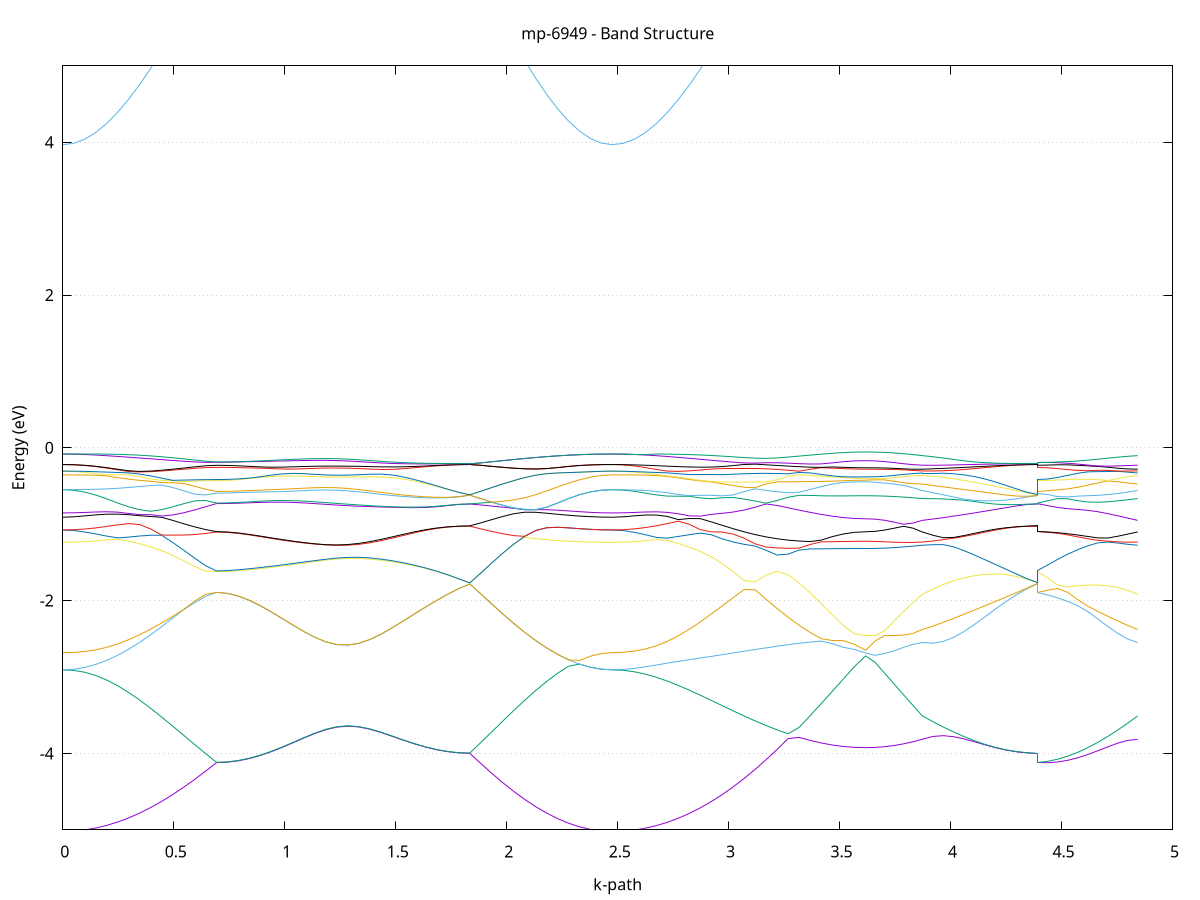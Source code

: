 set title 'mp-6949 - Band Structure'
set xlabel 'k-path'
set ylabel 'Energy (eV)'
set grid y
set yrange [-5:5]
set terminal png size 800,600
set output 'mp-6949_bands_gnuplot.png'
plot '-' using 1:2 with lines notitle, '-' using 1:2 with lines notitle, '-' using 1:2 with lines notitle, '-' using 1:2 with lines notitle, '-' using 1:2 with lines notitle, '-' using 1:2 with lines notitle, '-' using 1:2 with lines notitle, '-' using 1:2 with lines notitle, '-' using 1:2 with lines notitle, '-' using 1:2 with lines notitle, '-' using 1:2 with lines notitle, '-' using 1:2 with lines notitle, '-' using 1:2 with lines notitle, '-' using 1:2 with lines notitle, '-' using 1:2 with lines notitle, '-' using 1:2 with lines notitle, '-' using 1:2 with lines notitle, '-' using 1:2 with lines notitle, '-' using 1:2 with lines notitle, '-' using 1:2 with lines notitle, '-' using 1:2 with lines notitle, '-' using 1:2 with lines notitle, '-' using 1:2 with lines notitle, '-' using 1:2 with lines notitle, '-' using 1:2 with lines notitle, '-' using 1:2 with lines notitle, '-' using 1:2 with lines notitle, '-' using 1:2 with lines notitle, '-' using 1:2 with lines notitle, '-' using 1:2 with lines notitle, '-' using 1:2 with lines notitle, '-' using 1:2 with lines notitle, '-' using 1:2 with lines notitle, '-' using 1:2 with lines notitle, '-' using 1:2 with lines notitle, '-' using 1:2 with lines notitle, '-' using 1:2 with lines notitle, '-' using 1:2 with lines notitle, '-' using 1:2 with lines notitle, '-' using 1:2 with lines notitle, '-' using 1:2 with lines notitle, '-' using 1:2 with lines notitle, '-' using 1:2 with lines notitle, '-' using 1:2 with lines notitle, '-' using 1:2 with lines notitle, '-' using 1:2 with lines notitle, '-' using 1:2 with lines notitle, '-' using 1:2 with lines notitle, '-' using 1:2 with lines notitle, '-' using 1:2 with lines notitle, '-' using 1:2 with lines notitle, '-' using 1:2 with lines notitle, '-' using 1:2 with lines notitle, '-' using 1:2 with lines notitle, '-' using 1:2 with lines notitle, '-' using 1:2 with lines notitle, '-' using 1:2 with lines notitle, '-' using 1:2 with lines notitle, '-' using 1:2 with lines notitle, '-' using 1:2 with lines notitle, '-' using 1:2 with lines notitle, '-' using 1:2 with lines notitle, '-' using 1:2 with lines notitle, '-' using 1:2 with lines notitle
0.000000 -20.140851
0.049480 -20.139451
0.098960 -20.134851
0.148440 -20.127151
0.197921 -20.116551
0.247401 -20.103151
0.296881 -20.087051
0.346361 -20.068451
0.395841 -20.047651
0.445321 -20.024851
0.494802 -20.000451
0.544282 -19.974551
0.593762 -19.947551
0.643242 -19.919851
0.692722 -19.892051
0.692722 -19.892051
0.741925 -19.892351
0.791128 -19.893151
0.840331 -19.894551
0.889533 -19.896151
0.938736 -19.898251
0.987939 -19.900451
1.037142 -19.902651
1.086345 -19.904751
1.135547 -19.906651
1.184750 -19.908451
1.233953 -19.909851
1.233953 -19.909851
1.283935 -19.910751
1.333916 -19.911351
1.383898 -19.911651
1.433880 -19.911451
1.483862 -19.910951
1.533843 -19.910251
1.583825 -19.909351
1.633807 -19.908551
1.683788 -19.907651
1.733770 -19.907051
1.783752 -19.906551
1.833733 -19.906351
1.833733 -19.906351
1.883172 -19.935351
1.932610 -19.963851
1.982048 -19.991251
2.031486 -20.017151
2.080924 -20.041351
2.130362 -20.063651
2.179801 -20.083551
2.229239 -20.100551
2.278677 -20.114951
2.328115 -20.126351
2.377553 -20.134451
2.426991 -20.139251
2.476430 -20.140851
2.476430 -20.140851
2.525907 -20.139451
2.575385 -20.134851
2.624863 -20.127451
2.674340 -20.117051
2.723818 -20.104051
2.773296 -20.088651
2.822773 -20.071351
2.872251 -20.052151
2.921729 -20.031851
2.971207 -20.010751
3.020684 -19.989351
3.070162 -19.968351
3.119640 -19.948151
3.169117 -19.929151
3.218595 -19.912051
3.268073 -19.914451
3.317550 -19.932551
3.317550 -19.932551
3.367532 -19.948651
3.417514 -19.962351
3.467496 -19.973151
3.517477 -19.980951
3.567459 -19.985751
3.617441 -19.987451
3.617441 -19.987451
3.660034 -19.986151
3.702627 -19.982451
3.745220 -19.976351
3.787813 -19.967851
3.830407 -19.957151
3.873000 -19.944351
3.873000 -19.944351
3.920220 -19.936551
3.967441 -19.929751
4.014661 -19.923951
4.061882 -19.919151
4.109102 -19.915151
4.156323 -19.912051
4.203543 -19.909751
4.250764 -19.908051
4.297984 -19.907051
4.345204 -19.906551
4.392425 -19.906351
4.392425 -19.892051
4.437480 -19.893351
4.482535 -19.895651
4.527590 -19.898751
4.572645 -19.902851
4.617701 -19.907751
4.662756 -19.913551
4.707811 -19.920151
4.752866 -19.927551
4.797921 -19.935651
4.842976 -19.944351
e
0.000000 -19.778751
0.049480 -19.778451
0.098960 -19.777551
0.148440 -19.776051
0.197921 -19.774051
0.247401 -19.771351
0.296881 -19.768451
0.346361 -19.765651
0.395841 -19.764551
0.445321 -19.770151
0.494802 -19.787251
0.544282 -19.810751
0.593762 -19.836751
0.643242 -19.864051
0.692722 -19.891851
0.692722 -19.891851
0.741925 -19.892151
0.791128 -19.892951
0.840331 -19.894351
0.889533 -19.895951
0.938736 -19.898051
0.987939 -19.900251
1.037142 -19.902451
1.086345 -19.904551
1.135547 -19.906551
1.184750 -19.908351
1.233953 -19.909651
1.233953 -19.909651
1.283935 -19.910651
1.333916 -19.911251
1.383898 -19.911551
1.433880 -19.911351
1.483862 -19.910751
1.533843 -19.910151
1.583825 -19.909251
1.633807 -19.908451
1.683788 -19.907551
1.733770 -19.906951
1.783752 -19.906451
1.833733 -19.906251
1.833733 -19.906251
1.883172 -19.877051
1.932610 -19.847951
1.982048 -19.819451
2.031486 -19.792151
2.080924 -19.766451
2.130362 -19.755051
2.179801 -19.761051
2.229239 -19.766251
2.278677 -19.770751
2.328115 -19.774251
2.377553 -19.776751
2.426991 -19.778251
2.476430 -19.778751
2.476430 -19.778751
2.525907 -19.778551
2.575385 -19.778051
2.624863 -19.777251
2.674340 -19.775851
2.723818 -19.774151
2.773296 -19.771851
2.822773 -19.769251
2.872251 -19.765951
2.921729 -19.762151
2.971207 -19.779751
3.020684 -19.802751
3.070162 -19.826351
3.119640 -19.849851
3.169117 -19.872651
3.218595 -19.894451
3.268073 -19.896951
3.317550 -19.884151
3.317550 -19.884151
3.367532 -19.873351
3.417514 -19.864951
3.467496 -19.858451
3.517477 -19.854051
3.567459 -19.851451
3.617441 -19.850651
3.617441 -19.850651
3.660034 -19.851451
3.702627 -19.853951
3.745220 -19.858151
3.787813 -19.864051
3.830407 -19.871751
3.873000 -19.881251
3.873000 -19.881251
3.920220 -19.888651
3.967441 -19.894551
4.014661 -19.899151
4.061882 -19.902551
4.109102 -19.904751
4.156323 -19.906151
4.203543 -19.906751
4.250764 -19.906751
4.297984 -19.906651
4.345204 -19.906351
4.392425 -19.906251
4.392425 -19.891851
4.437480 -19.891351
4.482535 -19.891251
4.527590 -19.891551
4.572645 -19.891951
4.617701 -19.892251
4.662756 -19.891951
4.707811 -19.891051
4.752866 -19.888951
4.797921 -19.885751
4.842976 -19.881251
e
0.000000 -19.778751
0.049480 -19.778351
0.098960 -19.777351
0.148440 -19.775551
0.197921 -19.773051
0.247401 -19.769751
0.296881 -19.765851
0.346361 -19.761451
0.395841 -19.756451
0.445321 -19.751051
0.494802 -19.745251
0.544282 -19.739251
0.593762 -19.733251
0.643242 -19.727751
0.692722 -19.723951
0.692722 -19.723951
0.741925 -19.724451
0.791128 -19.725451
0.840331 -19.726851
0.889533 -19.727951
0.938736 -19.728951
0.987939 -19.729651
1.037142 -19.730051
1.086345 -19.730051
1.135547 -19.729751
1.184750 -19.729251
1.233953 -19.728551
1.233953 -19.728551
1.283935 -19.727551
1.333916 -19.726351
1.383898 -19.725151
1.433880 -19.723751
1.483862 -19.722251
1.533843 -19.720651
1.583825 -19.718851
1.633807 -19.716951
1.683788 -19.714751
1.733770 -19.712451
1.783752 -19.709751
1.833733 -19.706951
1.833733 -19.706951
1.883172 -19.715751
1.932610 -19.724551
1.982048 -19.732951
2.031486 -19.740851
2.080924 -19.748251
2.130362 -19.755051
2.179801 -19.761051
2.229239 -19.766251
2.278677 -19.770751
2.328115 -19.774251
2.377553 -19.776751
2.426991 -19.778251
2.476430 -19.778751
2.476430 -19.778751
2.525907 -19.778351
2.575385 -19.776951
2.624863 -19.774651
2.674340 -19.771551
2.723818 -19.767751
2.773296 -19.763151
2.822773 -19.758351
2.872251 -19.754751
2.921729 -19.760351
2.971207 -19.757851
3.020684 -19.753051
3.070162 -19.747351
3.119640 -19.741851
3.169117 -19.737751
3.218595 -19.738451
3.268073 -19.742551
3.317550 -19.747551
3.317550 -19.747551
3.367532 -19.752051
3.417514 -19.756051
3.467496 -19.758951
3.517477 -19.761251
3.567459 -19.762451
3.617441 -19.762951
3.617441 -19.762951
3.660034 -19.762551
3.702627 -19.761151
3.745220 -19.758851
3.787813 -19.755851
3.830407 -19.752051
3.873000 -19.747751
3.873000 -19.747751
3.920220 -19.743851
3.967441 -19.739951
4.014661 -19.735851
4.061882 -19.731951
4.109102 -19.727851
4.156323 -19.723851
4.203543 -19.720151
4.250764 -19.716551
4.297984 -19.713151
4.345204 -19.709851
4.392425 -19.706951
4.392425 -19.723951
4.437480 -19.728051
4.482535 -19.731451
4.527590 -19.734151
4.572645 -19.736351
4.617701 -19.738251
4.662756 -19.739951
4.707811 -19.741651
4.752866 -19.743451
4.797921 -19.745351
4.842976 -19.747751
e
0.000000 -19.656551
0.049480 -19.657051
0.098960 -19.658551
0.148440 -19.661251
0.197921 -19.666151
0.247401 -19.675151
0.296881 -19.689151
0.346361 -19.706051
0.395841 -19.723251
0.445321 -19.735351
0.494802 -19.737051
0.544282 -19.733651
0.593762 -19.728751
0.643242 -19.724551
0.692722 -19.723951
0.692722 -19.723951
0.741925 -19.724351
0.791128 -19.725451
0.840331 -19.726751
0.889533 -19.727951
0.938736 -19.728851
0.987939 -19.729651
1.037142 -19.729951
1.086345 -19.729951
1.135547 -19.729651
1.184750 -19.729151
1.233953 -19.728451
1.233953 -19.728451
1.283935 -19.727451
1.333916 -19.726351
1.383898 -19.725051
1.433880 -19.723751
1.483862 -19.722151
1.533843 -19.720551
1.583825 -19.718851
1.633807 -19.716851
1.683788 -19.714751
1.733770 -19.712451
1.783752 -19.709751
1.833733 -19.706951
1.833733 -19.706951
1.883172 -19.715751
1.932610 -19.724551
1.982048 -19.732951
2.031486 -19.740851
2.080924 -19.748251
2.130362 -19.742551
2.179801 -19.721151
2.229239 -19.702151
2.278677 -19.686251
2.328115 -19.673551
2.377553 -19.664151
2.426991 -19.658551
2.476430 -19.656551
2.476430 -19.656551
2.525907 -19.656951
2.575385 -19.657851
2.624863 -19.659651
2.674340 -19.662051
2.723818 -19.672051
2.773296 -19.688751
2.822773 -19.707151
2.872251 -19.725651
2.921729 -19.735851
2.971207 -19.733051
3.020684 -19.726951
3.070162 -19.719951
3.119640 -19.714851
3.169117 -19.718651
3.218595 -19.716751
3.268073 -19.710451
3.317550 -19.703251
3.317550 -19.703251
3.367532 -19.697151
3.417514 -19.694251
3.467496 -19.693951
3.517477 -19.694551
3.567459 -19.695151
3.617441 -19.695451
3.617441 -19.695451
3.660034 -19.695251
3.702627 -19.694751
3.745220 -19.693951
3.787813 -19.692851
3.830407 -19.691651
3.873000 -19.691051
3.873000 -19.691051
3.920220 -19.695351
3.967441 -19.699251
4.014661 -19.702751
4.061882 -19.705951
4.109102 -19.708551
4.156323 -19.710351
4.203543 -19.711451
4.250764 -19.711651
4.297984 -19.710951
4.345204 -19.709351
4.392425 -19.706951
4.392425 -19.723951
4.437480 -19.719051
4.482535 -19.713751
4.527590 -19.708051
4.572645 -19.704951
4.617701 -19.704151
4.662756 -19.702751
4.707811 -19.700651
4.752866 -19.697951
4.797921 -19.694751
4.842976 -19.691051
e
0.000000 -19.630751
0.049480 -19.632251
0.098960 -19.636751
0.148440 -19.643751
0.197921 -19.652451
0.247401 -19.660151
0.296881 -19.665951
0.346361 -19.671351
0.395841 -19.676751
0.445321 -19.682351
0.494802 -19.688251
0.544282 -19.694251
0.593762 -19.699851
0.643242 -19.703951
0.692722 -19.704051
0.692722 -19.704051
0.741925 -19.703251
0.791128 -19.701151
0.840331 -19.698251
0.889533 -19.694851
0.938736 -19.691451
0.987939 -19.688051
1.037142 -19.684951
1.086345 -19.682251
1.135547 -19.680151
1.184750 -19.678751
1.233953 -19.677951
1.233953 -19.677951
1.283935 -19.677951
1.333916 -19.678551
1.383898 -19.679951
1.433880 -19.681951
1.483862 -19.684351
1.533843 -19.687251
1.583825 -19.690451
1.633807 -19.693951
1.683788 -19.697251
1.733770 -19.700651
1.783752 -19.703951
1.833733 -19.706851
1.833733 -19.706851
1.883172 -19.697951
1.932610 -19.689151
1.982048 -19.680551
2.031486 -19.672251
2.080924 -19.664351
2.130362 -19.657151
2.179801 -19.650451
2.229239 -19.644651
2.278677 -19.639851
2.328115 -19.635951
2.377553 -19.633151
2.426991 -19.631351
2.476430 -19.630751
2.476430 -19.630751
2.525907 -19.632551
2.575385 -19.637651
2.624863 -19.646151
2.674340 -19.657651
2.723818 -19.665351
2.773296 -19.669551
2.822773 -19.674751
2.872251 -19.680751
2.921729 -19.687251
2.971207 -19.694251
3.020684 -19.701551
3.070162 -19.708551
3.119640 -19.712851
3.169117 -19.705651
3.218595 -19.698751
3.268073 -19.692351
3.317550 -19.686451
3.317550 -19.686451
3.367532 -19.681051
3.417514 -19.676651
3.467496 -19.672851
3.517477 -19.670251
3.567459 -19.668551
3.617441 -19.668151
3.617441 -19.668151
3.660034 -19.668851
3.702627 -19.671151
3.745220 -19.674751
3.787813 -19.679351
3.830407 -19.684951
3.873000 -19.690851
3.873000 -19.690851
3.920220 -19.690551
3.967441 -19.691051
4.014661 -19.692051
4.061882 -19.693351
4.109102 -19.694651
4.156323 -19.696151
4.203543 -19.697951
4.250764 -19.699851
4.297984 -19.701951
4.345204 -19.704251
4.392425 -19.706851
4.392425 -19.704051
4.437480 -19.704651
4.482535 -19.705151
4.527590 -19.705251
4.572645 -19.702451
4.617701 -19.698551
4.662756 -19.696451
4.707811 -19.694651
4.752866 -19.693051
4.797921 -19.691651
4.842976 -19.690851
e
0.000000 -19.630751
0.049480 -19.631251
0.098960 -19.632951
0.148440 -19.635651
0.197921 -19.639551
0.247401 -19.644151
0.296881 -19.649751
0.346361 -19.655851
0.395841 -19.662651
0.445321 -19.669851
0.494802 -19.677351
0.544282 -19.685051
0.593762 -19.692551
0.643242 -19.699251
0.692722 -19.703951
0.692722 -19.703951
0.741925 -19.703151
0.791128 -19.701051
0.840331 -19.698151
0.889533 -19.694751
0.938736 -19.691351
0.987939 -19.687951
1.037142 -19.684851
1.086345 -19.682251
1.135547 -19.680151
1.184750 -19.678651
1.233953 -19.677951
1.233953 -19.677951
1.283935 -19.677851
1.333916 -19.678451
1.383898 -19.679851
1.433880 -19.681851
1.483862 -19.684251
1.533843 -19.687151
1.583825 -19.690451
1.633807 -19.693851
1.683788 -19.697251
1.733770 -19.700651
1.783752 -19.703851
1.833733 -19.706851
1.833733 -19.706851
1.883172 -19.697951
1.932610 -19.689151
1.982048 -19.680551
2.031486 -19.672251
2.080924 -19.664351
2.130362 -19.657151
2.179801 -19.650451
2.229239 -19.644651
2.278677 -19.639751
2.328115 -19.635951
2.377553 -19.633151
2.426991 -19.631351
2.476430 -19.630751
2.476430 -19.630751
2.525907 -19.631151
2.575385 -19.632551
2.624863 -19.634551
2.674340 -19.637251
2.723818 -19.640451
2.773296 -19.643651
2.822773 -19.647151
2.872251 -19.650551
2.921729 -19.654051
2.971207 -19.657451
3.020684 -19.660951
3.070162 -19.664351
3.119640 -19.667851
3.169117 -19.671151
3.218595 -19.674351
3.268073 -19.677051
3.317550 -19.679051
3.317550 -19.679051
3.367532 -19.679351
3.417514 -19.676551
3.467496 -19.671851
3.517477 -19.667451
3.567459 -19.664451
3.617441 -19.663551
3.617441 -19.663551
3.660034 -19.663951
3.702627 -19.665251
3.745220 -19.667351
3.787813 -19.670151
3.830407 -19.673451
3.873000 -19.676851
3.873000 -19.676851
3.920220 -19.677951
3.967441 -19.679051
4.014661 -19.680351
4.061882 -19.682551
4.109102 -19.685351
4.156323 -19.688551
4.203543 -19.692451
4.250764 -19.696351
4.297984 -19.700351
4.345204 -19.703851
4.392425 -19.706851
4.392425 -19.703951
4.437480 -19.703051
4.482535 -19.701951
4.527590 -19.700551
4.572645 -19.698951
4.617701 -19.695751
4.662756 -19.690951
4.707811 -19.686551
4.752866 -19.682651
4.797921 -19.679451
4.842976 -19.676851
e
0.000000 -11.130451
0.049480 -11.127551
0.098960 -11.118951
0.148440 -11.104751
0.197921 -11.084951
0.247401 -11.059851
0.296881 -11.029751
0.346361 -10.994751
0.395841 -10.955251
0.445321 -10.911651
0.494802 -10.864251
0.544282 -10.813751
0.593762 -10.760551
0.643242 -10.705351
0.692722 -10.653251
0.692722 -10.653251
0.741925 -10.688451
0.791128 -10.728051
0.840331 -10.766851
0.889533 -10.803851
0.938736 -10.838151
0.987939 -10.869151
1.037142 -10.896151
1.086345 -10.918551
1.135547 -10.936051
1.184750 -10.948151
1.233953 -10.954651
1.233953 -10.954651
1.283935 -10.955351
1.333916 -10.950151
1.383898 -10.939151
1.433880 -10.922551
1.483862 -10.900651
1.533843 -10.873951
1.583825 -10.842951
1.633807 -10.808351
1.683788 -10.770951
1.733770 -10.731351
1.783752 -10.690751
1.833733 -10.651651
1.833733 -10.651651
1.883172 -10.710551
1.932610 -10.769951
1.982048 -10.826851
2.031486 -10.880451
2.080924 -10.930051
2.130362 -10.975051
2.179801 -11.015051
2.229239 -11.049551
2.278677 -11.078251
2.328115 -11.100951
2.377553 -11.117251
2.426991 -11.127151
2.476430 -11.130451
2.476430 -11.130451
2.525907 -11.128951
2.575385 -11.124851
2.624863 -11.117951
2.674340 -11.108651
2.723818 -11.097151
2.773296 -11.083551
2.822773 -11.068451
2.872251 -11.052051
2.921729 -11.034751
2.971207 -11.016951
3.020684 -10.999051
3.070162 -10.981251
3.119640 -10.964051
3.169117 -10.947651
3.218595 -10.932351
3.268073 -10.932751
3.317550 -10.983351
3.317550 -10.983351
3.367532 -11.027851
3.417514 -11.065151
3.467496 -11.094551
3.517477 -11.115951
3.567459 -11.128851
3.617441 -11.133151
3.617441 -11.133151
3.660034 -11.129651
3.702627 -11.119251
3.745220 -11.102051
3.787813 -11.078151
3.830407 -11.047851
3.873000 -11.011451
3.873000 -11.011451
3.920220 -10.986751
3.967441 -10.959951
4.014661 -10.931351
4.061882 -10.900851
4.109102 -10.868651
4.156323 -10.834951
4.203543 -10.800751
4.250764 -10.765451
4.297984 -10.727651
4.345204 -10.688751
4.392425 -10.651651
4.392425 -10.653251
4.437480 -10.691451
4.482535 -10.732751
4.527590 -10.773451
4.572645 -10.812951
4.617701 -10.851051
4.662756 -10.887351
4.707811 -10.921651
4.752866 -10.953951
4.797921 -10.983851
4.842976 -11.011451
e
0.000000 -11.130351
0.049480 -11.127551
0.098960 -11.118951
0.148440 -11.104751
0.197921 -11.084951
0.247401 -11.059851
0.296881 -11.029551
0.346361 -10.994451
0.395841 -10.954751
0.445321 -10.910951
0.494802 -10.863351
0.544282 -10.812551
0.593762 -10.759051
0.643242 -10.703751
0.692722 -10.652651
0.692722 -10.652651
0.741925 -10.688451
0.791128 -10.728051
0.840331 -10.766851
0.889533 -10.803851
0.938736 -10.838151
0.987939 -10.869151
1.037142 -10.896151
1.086345 -10.918551
1.135547 -10.936051
1.184750 -10.948151
1.233953 -10.954651
1.233953 -10.954651
1.283935 -10.955351
1.333916 -10.950151
1.383898 -10.939151
1.433880 -10.922451
1.483862 -10.900551
1.533843 -10.873851
1.583825 -10.842951
1.633807 -10.808351
1.683788 -10.770851
1.733770 -10.731351
1.783752 -10.690751
1.833733 -10.651651
1.833733 -10.651651
1.883172 -10.710551
1.932610 -10.769951
1.982048 -10.826851
2.031486 -10.880451
2.080924 -10.930051
2.130362 -10.975051
2.179801 -11.015051
2.229239 -11.049551
2.278677 -11.078251
2.328115 -11.100951
2.377553 -11.117251
2.426991 -11.127151
2.476430 -11.130351
2.476430 -11.130351
2.525907 -11.126151
2.575385 -11.113451
2.624863 -11.092551
2.674340 -11.063551
2.723818 -11.026951
2.773296 -10.983251
2.822773 -10.932951
2.872251 -10.876751
2.921729 -10.815551
2.971207 -10.750251
3.020684 -10.682451
3.070162 -10.683351
3.119640 -10.749851
3.169117 -10.814951
3.218595 -10.876351
3.268073 -10.918351
3.317550 -10.905851
3.317550 -10.905851
3.367532 -10.894951
3.417514 -10.885851
3.467496 -10.878651
3.517477 -10.873451
3.567459 -10.870351
3.617441 -10.869351
3.617441 -10.869351
3.660034 -10.870151
3.702627 -10.872651
3.745220 -10.876751
3.787813 -10.882451
3.830407 -10.889751
3.873000 -10.898551
3.873000 -10.898551
3.920220 -10.905251
3.967441 -10.904251
4.014661 -10.896051
4.061882 -10.880851
4.109102 -10.859351
4.156323 -10.832351
4.203543 -10.799751
4.250764 -10.763451
4.297984 -10.726151
4.345204 -10.688251
4.392425 -10.651651
4.392425 -10.652651
4.437480 -10.684751
4.482535 -10.722251
4.527590 -10.758951
4.572645 -10.793451
4.617701 -10.824551
4.662756 -10.851351
4.707811 -10.872851
4.752866 -10.888251
4.797921 -10.896951
4.842976 -10.898551
e
0.000000 -10.688751
0.049480 -10.688351
0.098960 -10.687251
0.148440 -10.685251
0.197921 -10.682651
0.247401 -10.679251
0.296881 -10.675151
0.346361 -10.670551
0.395841 -10.665351
0.445321 -10.659651
0.494802 -10.653651
0.544282 -10.647251
0.593762 -10.640751
0.643242 -10.634751
0.692722 -10.647951
0.692722 -10.647951
0.741925 -10.632351
0.791128 -10.633751
0.840331 -10.637051
0.889533 -10.640751
0.938736 -10.644251
0.987939 -10.647551
1.037142 -10.650451
1.086345 -10.652851
1.135547 -10.654751
1.184750 -10.656051
1.233953 -10.656851
1.233953 -10.656851
1.283935 -10.656951
1.333916 -10.656451
1.383898 -10.655351
1.433880 -10.653651
1.483862 -10.651351
1.533843 -10.648551
1.583825 -10.645351
1.633807 -10.641851
1.683788 -10.638151
1.733770 -10.634551
1.783752 -10.632751
1.833733 -10.651051
1.833733 -10.651051
1.883172 -10.634351
1.932610 -10.640951
1.982048 -10.648051
2.031486 -10.654851
2.080924 -10.661351
2.130362 -10.667351
2.179801 -10.672751
2.229239 -10.677451
2.278677 -10.681451
2.328115 -10.684651
2.377553 -10.686951
2.426991 -10.688351
2.476430 -10.688751
2.476430 -10.688751
2.525907 -10.688551
2.575385 -10.687751
2.624863 -10.686451
2.674340 -10.684651
2.723818 -10.682451
2.773296 -10.679751
2.822773 -10.676751
2.872251 -10.673351
2.921729 -10.669751
2.971207 -10.665951
3.020684 -10.661851
3.070162 -10.658251
3.119640 -10.654551
3.169117 -10.651751
3.218595 -10.654251
3.268073 -10.660951
3.317550 -10.667551
3.317550 -10.667551
3.367532 -10.673651
3.417514 -10.678951
3.467496 -10.683151
3.517477 -10.686251
3.567459 -10.688051
3.617441 -10.688751
3.617441 -10.688751
3.660034 -10.688251
3.702627 -10.686751
3.745220 -10.684351
3.787813 -10.681051
3.830407 -10.676851
3.873000 -10.671951
3.873000 -10.671951
3.920220 -10.668651
3.967441 -10.665151
4.014661 -10.661251
4.061882 -10.657151
4.109102 -10.652851
4.156323 -10.648451
4.203543 -10.643951
4.250764 -10.639451
4.297984 -10.635251
4.345204 -10.633151
4.392425 -10.651051
4.392425 -10.647951
4.437480 -10.635451
4.482535 -10.637351
4.527590 -10.641751
4.572645 -10.646451
4.617701 -10.651251
4.662756 -10.655851
4.707811 -10.660251
4.752866 -10.664451
4.797921 -10.668351
4.842976 -10.671951
e
0.000000 -10.688751
0.049480 -10.688351
0.098960 -10.687151
0.148440 -10.685051
0.197921 -10.682251
0.247401 -10.678651
0.296881 -10.674451
0.346361 -10.669551
0.395841 -10.664151
0.445321 -10.658351
0.494802 -10.652151
0.544282 -10.645751
0.593762 -10.639451
0.643242 -10.634151
0.692722 -10.647251
0.692722 -10.647251
0.741925 -10.632351
0.791128 -10.633751
0.840331 -10.637051
0.889533 -10.640651
0.938736 -10.644251
0.987939 -10.647451
1.037142 -10.650351
1.086345 -10.652751
1.135547 -10.654651
1.184750 -10.655951
1.233953 -10.656751
1.233953 -10.656751
1.283935 -10.656851
1.333916 -10.656351
1.383898 -10.655251
1.433880 -10.653551
1.483862 -10.651251
1.533843 -10.648451
1.583825 -10.645351
1.633807 -10.641751
1.683788 -10.638051
1.733770 -10.634551
1.783752 -10.632751
1.833733 -10.651051
1.833733 -10.651051
1.883172 -10.634351
1.932610 -10.640951
1.982048 -10.648051
2.031486 -10.654851
2.080924 -10.661351
2.130362 -10.667351
2.179801 -10.672751
2.229239 -10.677451
2.278677 -10.681451
2.328115 -10.684651
2.377553 -10.686951
2.426991 -10.688351
2.476430 -10.688751
2.476430 -10.688751
2.525907 -10.688251
2.575385 -10.686651
2.624863 -10.684151
2.674340 -10.680751
2.723818 -10.676751
2.773296 -10.672251
2.822773 -10.667651
2.872251 -10.662851
2.921729 -10.658251
2.971207 -10.654051
3.020684 -10.651451
3.070162 -10.640651
3.119640 -10.638351
3.169117 -10.643451
3.218595 -10.645251
3.268073 -10.642951
3.317550 -10.640551
3.317550 -10.640551
3.367532 -10.638451
3.417514 -10.636951
3.467496 -10.635851
3.517477 -10.635251
3.567459 -10.634851
3.617441 -10.634751
3.617441 -10.634751
3.660034 -10.634851
3.702627 -10.635051
3.745220 -10.635551
3.787813 -10.636251
3.830407 -10.637251
3.873000 -10.638651
3.873000 -10.638651
3.920220 -10.639751
3.967441 -10.640451
4.014661 -10.640551
4.061882 -10.640251
4.109102 -10.639351
4.156323 -10.638151
4.203543 -10.636551
4.250764 -10.634651
4.297984 -10.632851
4.345204 -10.632551
4.392425 -10.651051
4.392425 -10.647251
4.437480 -10.630951
4.482535 -10.631351
4.527590 -10.633051
4.572645 -10.634851
4.617701 -10.636451
4.662756 -10.637751
4.707811 -10.638651
4.752866 -10.639151
4.797921 -10.639151
4.842976 -10.638651
e
0.000000 -10.671051
0.049480 -10.670651
0.098960 -10.669551
0.148440 -10.667751
0.197921 -10.665251
0.247401 -10.662051
0.296881 -10.658351
0.346361 -10.654051
0.395841 -10.649351
0.445321 -10.644151
0.494802 -10.638651
0.544282 -10.632951
0.593762 -10.627051
0.643242 -10.621051
0.692722 -10.624251
0.692722 -10.624251
0.741925 -10.622151
0.791128 -10.621851
0.840331 -10.621551
0.889533 -10.621151
0.938736 -10.620551
0.987939 -10.620051
1.037142 -10.619451
1.086345 -10.618951
1.135547 -10.618451
1.184750 -10.618151
1.233953 -10.617951
1.233953 -10.617951
1.283935 -10.617951
1.333916 -10.618051
1.383898 -10.618351
1.433880 -10.618751
1.483862 -10.619251
1.533843 -10.619851
1.583825 -10.620351
1.633807 -10.620951
1.683788 -10.621451
1.733770 -10.621851
1.783752 -10.622351
1.833733 -10.622151
1.833733 -10.622151
1.883172 -10.622951
1.932610 -10.629351
1.982048 -10.635551
2.031486 -10.641551
2.080924 -10.647151
2.130362 -10.652351
2.179801 -10.657051
2.229239 -10.661151
2.278677 -10.664651
2.328115 -10.667451
2.377553 -10.669451
2.426991 -10.670651
2.476430 -10.671051
2.476430 -10.671051
2.525907 -10.670651
2.575385 -10.669551
2.624863 -10.667751
2.674340 -10.665051
2.723818 -10.661651
2.773296 -10.657251
2.822773 -10.652051
2.872251 -10.645951
2.921729 -10.639251
2.971207 -10.632151
3.020684 -10.625751
3.070162 -10.631351
3.119640 -10.636551
3.169117 -10.634951
3.218595 -10.631651
3.268073 -10.628951
3.317550 -10.626951
3.317550 -10.626951
3.367532 -10.625751
3.417514 -10.625251
3.467496 -10.625151
3.517477 -10.625251
3.567459 -10.625451
3.617441 -10.625451
3.617441 -10.625451
3.660034 -10.625451
3.702627 -10.625351
3.745220 -10.625151
3.787813 -10.625151
3.830407 -10.625451
3.873000 -10.626351
3.873000 -10.626351
3.920220 -10.627251
3.967441 -10.628051
4.014661 -10.628551
4.061882 -10.628751
4.109102 -10.628451
4.156323 -10.627851
4.203543 -10.626951
4.250764 -10.625751
4.297984 -10.624351
4.345204 -10.623051
4.392425 -10.622151
4.392425 -10.624251
4.437480 -10.623651
4.482535 -10.623751
4.527590 -10.624451
4.572645 -10.625451
4.617701 -10.626251
4.662756 -10.626751
4.707811 -10.627051
4.752866 -10.627051
4.797921 -10.626751
4.842976 -10.626351
e
0.000000 -10.565651
0.049480 -10.566051
0.098960 -10.567151
0.148440 -10.569051
0.197921 -10.571551
0.247401 -10.574851
0.296881 -10.578651
0.346361 -10.583151
0.395841 -10.588251
0.445321 -10.593751
0.494802 -10.599651
0.544282 -10.605951
0.593762 -10.612451
0.643242 -10.619151
0.692722 -10.624051
0.692722 -10.624051
0.741925 -10.622051
0.791128 -10.621751
0.840331 -10.621451
0.889533 -10.621051
0.938736 -10.620551
0.987939 -10.619951
1.037142 -10.619351
1.086345 -10.618751
1.135547 -10.618351
1.184750 -10.618051
1.233953 -10.617851
1.233953 -10.617851
1.283935 -10.617751
1.333916 -10.617951
1.383898 -10.618251
1.433880 -10.618651
1.483862 -10.619151
1.533843 -10.619751
1.583825 -10.620251
1.633807 -10.620851
1.683788 -10.621351
1.733770 -10.621851
1.783752 -10.622251
1.833733 -10.622151
1.833733 -10.622151
1.883172 -10.618251
1.932610 -10.610951
1.982048 -10.604051
2.031486 -10.597351
2.080924 -10.591251
2.130362 -10.585551
2.179801 -10.580451
2.229239 -10.576051
2.278677 -10.572351
2.328115 -10.569451
2.377553 -10.567351
2.426991 -10.566151
2.476430 -10.565651
2.476430 -10.565651
2.525907 -10.566151
2.575385 -10.567651
2.624863 -10.570151
2.674340 -10.573551
2.723818 -10.577951
2.773296 -10.583151
2.822773 -10.589251
2.872251 -10.595851
2.921729 -10.603051
2.971207 -10.610651
3.020684 -10.618051
3.070162 -10.616451
3.119640 -10.610051
3.169117 -10.605451
3.218595 -10.604351
3.268073 -10.605051
3.317550 -10.606351
3.317550 -10.606351
3.367532 -10.608251
3.417514 -10.609651
3.467496 -10.610751
3.517477 -10.611451
3.567459 -10.611951
3.617441 -10.612051
3.617441 -10.612051
3.660034 -10.611951
3.702627 -10.611551
3.745220 -10.611051
3.787813 -10.610151
3.830407 -10.609051
3.873000 -10.607651
3.873000 -10.607651
3.920220 -10.606751
3.967441 -10.606251
4.014661 -10.606451
4.061882 -10.607751
4.109102 -10.609451
4.156323 -10.611551
4.203543 -10.613851
4.250764 -10.616451
4.297984 -10.619051
4.345204 -10.621451
4.392425 -10.622151
4.392425 -10.624051
4.437480 -10.618651
4.482535 -10.616751
4.527590 -10.614551
4.572645 -10.612351
4.617701 -10.610351
4.662756 -10.608551
4.707811 -10.607251
4.752866 -10.606851
4.797921 -10.607051
4.842976 -10.607651
e
0.000000 -10.565651
0.049480 -10.566051
0.098960 -10.567051
0.148440 -10.568851
0.197921 -10.571251
0.247401 -10.574251
0.296881 -10.577951
0.346361 -10.582251
0.395841 -10.587051
0.445321 -10.592351
0.494802 -10.598051
0.544282 -10.604051
0.593762 -10.610251
0.643242 -10.616451
0.692722 -10.618351
0.692722 -10.618351
0.741925 -10.614451
0.791128 -10.610851
0.840331 -10.607051
0.889533 -10.603351
0.938736 -10.599951
0.987939 -10.596751
1.037142 -10.594051
1.086345 -10.591851
1.135547 -10.590151
1.184750 -10.589051
1.233953 -10.588451
1.233953 -10.588451
1.283935 -10.588551
1.333916 -10.589251
1.383898 -10.590451
1.433880 -10.592351
1.483862 -10.594651
1.533843 -10.597551
1.583825 -10.600851
1.633807 -10.604451
1.683788 -10.608251
1.733770 -10.612051
1.783752 -10.615451
1.833733 -10.621951
1.833733 -10.621951
1.883172 -10.618251
1.932610 -10.610951
1.982048 -10.604051
2.031486 -10.597351
2.080924 -10.591251
2.130362 -10.585551
2.179801 -10.580451
2.229239 -10.576051
2.278677 -10.572351
2.328115 -10.569451
2.377553 -10.567351
2.426991 -10.566151
2.476430 -10.565651
2.476430 -10.565651
2.525907 -10.565951
2.575385 -10.566651
2.624863 -10.567851
2.674340 -10.569551
2.723818 -10.571651
2.773296 -10.574051
2.822773 -10.576851
2.872251 -10.579851
2.921729 -10.582951
2.971207 -10.586351
3.020684 -10.605251
3.070162 -10.606951
3.119640 -10.595651
3.169117 -10.598651
3.218595 -10.601551
3.268073 -10.604151
3.317550 -10.605651
3.317550 -10.605651
3.367532 -10.605851
3.417514 -10.605551
3.467496 -10.604951
3.517477 -10.604251
3.567459 -10.603851
3.617441 -10.603651
3.617441 -10.603651
3.660034 -10.603851
3.702627 -10.604151
3.745220 -10.604751
3.787813 -10.605251
3.830407 -10.605651
3.873000 -10.605551
3.873000 -10.605551
3.920220 -10.605451
3.967441 -10.605751
4.014661 -10.606251
4.061882 -10.606851
4.109102 -10.607851
4.156323 -10.609151
4.203543 -10.610751
4.250764 -10.612651
4.297984 -10.614551
4.345204 -10.616351
4.392425 -10.621951
4.392425 -10.618351
4.437480 -10.614451
4.482535 -10.612951
4.527590 -10.611451
4.572645 -10.610051
4.617701 -10.608751
4.662756 -10.607851
4.707811 -10.607151
4.752866 -10.606251
4.797921 -10.605751
4.842976 -10.605551
e
0.000000 -10.564951
0.049480 -10.565251
0.098960 -10.566051
0.148440 -10.567551
0.197921 -10.569651
0.247401 -10.572251
0.296881 -10.575351
0.346361 -10.579051
0.395841 -10.583151
0.445321 -10.587651
0.494802 -10.592651
0.544282 -10.597951
0.593762 -10.603551
0.643242 -10.609451
0.692722 -10.618051
0.692722 -10.618051
0.741925 -10.614451
0.791128 -10.610851
0.840331 -10.607051
0.889533 -10.603351
0.938736 -10.599851
0.987939 -10.596751
1.037142 -10.594051
1.086345 -10.591751
1.135547 -10.590051
1.184750 -10.588951
1.233953 -10.588451
1.233953 -10.588451
1.283935 -10.588451
1.333916 -10.589151
1.383898 -10.590451
1.433880 -10.592251
1.483862 -10.594651
1.533843 -10.597451
1.583825 -10.600751
1.633807 -10.604351
1.683788 -10.608251
1.733770 -10.612051
1.783752 -10.615351
1.833733 -10.621951
1.833733 -10.621951
1.883172 -10.610251
1.932610 -10.603951
1.982048 -10.597951
2.031486 -10.592251
2.080924 -10.586951
2.130362 -10.582051
2.179801 -10.577651
2.229239 -10.573851
2.278677 -10.570751
2.328115 -10.568151
2.377553 -10.566351
2.426991 -10.565251
2.476430 -10.564951
2.476430 -10.564951
2.525907 -10.565151
2.575385 -10.565951
2.624863 -10.567151
2.674340 -10.568751
2.723818 -10.570851
2.773296 -10.573151
2.822773 -10.575951
2.872251 -10.578851
2.921729 -10.582051
2.971207 -10.585351
3.020684 -10.588751
3.070162 -10.591651
3.119640 -10.593751
3.169117 -10.593851
3.218595 -10.590251
3.268073 -10.584951
3.317550 -10.579651
3.317550 -10.579651
3.367532 -10.574651
3.417514 -10.570451
3.467496 -10.567151
3.517477 -10.564651
3.567459 -10.563151
3.617441 -10.562651
3.617441 -10.562651
3.660034 -10.563151
3.702627 -10.564451
3.745220 -10.566551
3.787813 -10.569451
3.830407 -10.573051
3.873000 -10.577351
3.873000 -10.577351
3.920220 -10.580251
3.967441 -10.583351
4.014661 -10.586751
4.061882 -10.590351
4.109102 -10.594251
4.156323 -10.598251
4.203543 -10.602551
4.250764 -10.606951
4.297984 -10.611151
4.345204 -10.614851
4.392425 -10.621951
4.392425 -10.618051
4.437480 -10.613451
4.482535 -10.610251
4.527590 -10.606051
4.572645 -10.601451
4.617701 -10.596851
4.662756 -10.592451
4.707811 -10.588251
4.752866 -10.584351
4.797921 -10.580651
4.842976 -10.577351
e
0.000000 -10.079451
0.049480 -10.083351
0.098960 -10.095251
0.148440 -10.114651
0.197921 -10.141251
0.247401 -10.174551
0.296881 -10.213651
0.346361 -10.258051
0.395841 -10.306851
0.445321 -10.359251
0.494802 -10.414351
0.544282 -10.471251
0.593762 -10.529251
0.643242 -10.586551
0.692722 -10.614351
0.692722 -10.614351
0.741925 -10.600151
0.791128 -10.563751
0.840331 -10.526751
0.889533 -10.491651
0.938736 -10.459551
0.987939 -10.430751
1.037142 -10.405951
1.086345 -10.385551
1.135547 -10.369851
1.184750 -10.358951
1.233953 -10.353251
1.233953 -10.353251
1.283935 -10.352751
1.333916 -10.357651
1.383898 -10.367851
1.433880 -10.383151
1.483862 -10.403451
1.533843 -10.428451
1.583825 -10.457551
1.633807 -10.490351
1.683788 -10.526151
1.733770 -10.564251
1.783752 -10.602351
1.833733 -10.616651
1.833733 -10.616651
1.883172 -10.582451
1.932610 -10.520351
1.982048 -10.457851
2.031486 -10.396851
2.080924 -10.338251
2.130362 -10.283351
2.179801 -10.233051
2.229239 -10.188451
2.278677 -10.150451
2.328115 -10.119951
2.377553 -10.097651
2.426991 -10.083951
2.476430 -10.079451
2.476430 -10.079451
2.525907 -10.085151
2.575385 -10.102251
2.624863 -10.130151
2.674340 -10.168051
2.723818 -10.214951
2.773296 -10.269451
2.822773 -10.330251
2.872251 -10.395951
2.921729 -10.464751
2.971207 -10.535051
3.020684 -10.587751
3.070162 -10.591551
3.119640 -10.537751
3.169117 -10.467151
3.218595 -10.398951
3.268073 -10.425451
3.317550 -10.449751
3.317550 -10.449751
3.367532 -10.471451
3.417514 -10.489751
3.467496 -10.504251
3.517477 -10.514851
3.567459 -10.521151
3.617441 -10.523351
3.617441 -10.523351
3.660034 -10.521551
3.702627 -10.516251
3.745220 -10.507651
3.787813 -10.495551
3.830407 -10.480451
3.873000 -10.462451
3.873000 -10.462451
3.920220 -10.449951
3.967441 -10.443851
4.014661 -10.444151
4.061882 -10.451051
4.109102 -10.464151
4.156323 -10.483251
4.203543 -10.507951
4.250764 -10.537251
4.297984 -10.570351
4.345204 -10.604451
4.392425 -10.616651
4.392425 -10.614351
4.437480 -10.601951
4.482535 -10.569851
4.527590 -10.539151
4.572645 -10.511951
4.617701 -10.489451
4.662756 -10.472251
4.707811 -10.460751
4.752866 -10.455251
4.797921 -10.455851
4.842976 -10.462451
e
0.000000 -10.079451
0.049480 -10.083251
0.098960 -10.094851
0.148440 -10.113851
0.197921 -10.139951
0.247401 -10.172551
0.296881 -10.211151
0.346361 -10.255051
0.395841 -10.303451
0.445321 -10.355451
0.494802 -10.410351
0.544282 -10.467251
0.593762 -10.525051
0.643242 -10.581851
0.692722 -10.614251
0.692722 -10.614251
0.741925 -10.600051
0.791128 -10.563751
0.840331 -10.526751
0.889533 -10.491651
0.938736 -10.459451
0.987939 -10.430751
1.037142 -10.405951
1.086345 -10.385451
1.135547 -10.369751
1.184750 -10.358851
1.233953 -10.353151
1.233953 -10.353151
1.283935 -10.352651
1.333916 -10.357551
1.383898 -10.367751
1.433880 -10.383151
1.483862 -10.403451
1.533843 -10.428351
1.583825 -10.457451
1.633807 -10.490251
1.683788 -10.526151
1.733770 -10.564251
1.783752 -10.602351
1.833733 -10.616551
1.833733 -10.616551
1.883172 -10.582451
1.932610 -10.520351
1.982048 -10.457851
2.031486 -10.396851
2.080924 -10.338251
2.130362 -10.283351
2.179801 -10.233051
2.229239 -10.188451
2.278677 -10.150451
2.328115 -10.119951
2.377553 -10.097651
2.426991 -10.083951
2.476430 -10.079451
2.476430 -10.079451
2.525907 -10.081351
2.575385 -10.087151
2.624863 -10.096851
2.674340 -10.110051
2.723818 -10.126751
2.773296 -10.146651
2.822773 -10.169351
2.872251 -10.194451
2.921729 -10.221651
2.971207 -10.250351
3.020684 -10.280151
3.070162 -10.310451
3.119640 -10.340751
3.169117 -10.370351
3.218595 -10.397951
3.268073 -10.332351
3.317550 -10.271351
3.317550 -10.271351
3.367532 -10.216051
3.417514 -10.168451
3.467496 -10.129951
3.517477 -10.101551
3.567459 -10.084151
3.617441 -10.078351
3.617441 -10.078351
3.660034 -10.083151
3.702627 -10.097451
3.745220 -10.120751
3.787813 -10.152751
3.830407 -10.192351
3.873000 -10.238951
3.873000 -10.238951
3.920220 -10.269951
3.967441 -10.302851
4.014661 -10.337451
4.061882 -10.373551
4.109102 -10.410851
4.156323 -10.449151
4.203543 -10.488151
4.250764 -10.527451
4.297984 -10.566751
4.345204 -10.604151
4.392425 -10.616551
4.392425 -10.614251
4.437480 -10.600351
4.482535 -10.558951
4.527590 -10.515751
4.572645 -10.472751
4.617701 -10.430251
4.662756 -10.388751
4.707811 -10.348551
4.752866 -10.309951
4.797921 -10.273251
4.842976 -10.238951
e
0.000000 -5.022451
0.049480 -5.017451
0.098960 -5.002451
0.148440 -4.977551
0.197921 -4.942851
0.247401 -4.898351
0.296881 -4.844451
0.346361 -4.781151
0.395841 -4.709051
0.445321 -4.628351
0.494802 -4.539651
0.544282 -4.443551
0.593762 -4.340851
0.643242 -4.232351
0.692722 -4.121151
0.692722 -4.121151
0.741925 -4.115051
0.791128 -4.097051
0.840331 -4.067651
0.889533 -4.027651
0.938736 -3.978551
0.987939 -3.922051
1.037142 -3.860951
1.086345 -3.798651
1.135547 -3.739751
1.184750 -3.690251
1.233953 -3.656451
1.233953 -3.656451
1.283935 -3.643651
1.333916 -3.653951
1.383898 -3.683651
1.433880 -3.726651
1.483862 -3.776151
1.533843 -3.826951
1.583825 -3.874951
1.633807 -3.917251
1.683788 -3.952051
1.733770 -3.977651
1.783752 -3.993451
1.833733 -3.998751
1.833733 -3.998751
1.883172 -4.131451
1.932610 -4.260351
1.982048 -4.382551
2.031486 -4.496851
2.080924 -4.601951
2.130362 -4.697051
2.179801 -4.781151
2.229239 -4.853551
2.278677 -4.913651
2.328115 -4.960951
2.377553 -4.995051
2.426991 -5.015551
2.476430 -5.022451
2.476430 -5.022451
2.525907 -5.017651
2.575385 -5.003251
2.624863 -4.979251
2.674340 -4.945451
2.723818 -4.902051
2.773296 -4.848851
2.822773 -4.785851
2.872251 -4.713151
2.921729 -4.630751
2.971207 -4.538851
3.020684 -4.437651
3.070162 -4.327551
3.119640 -4.208751
3.169117 -4.081951
3.218595 -3.947551
3.268073 -3.806451
3.317550 -3.790151
3.317550 -3.790151
3.367532 -3.830451
3.417514 -3.863951
3.467496 -3.890451
3.517477 -3.909551
3.567459 -3.921051
3.617441 -3.924951
3.617441 -3.924951
3.660034 -3.921851
3.702627 -3.912451
3.745220 -3.897051
3.787813 -3.875551
3.830407 -3.848151
3.873000 -3.815151
3.873000 -3.815151
3.920220 -3.778151
3.967441 -3.768151
4.014661 -3.781751
4.061882 -3.811351
4.109102 -3.849151
4.156323 -3.888851
4.203543 -3.925951
4.250764 -3.956951
4.297984 -3.979951
4.345204 -3.993951
4.392425 -3.998751
4.392425 -4.121151
4.437480 -4.122151
4.482535 -4.112451
4.527590 -4.090751
4.572645 -4.057851
4.617701 -4.015551
4.662756 -3.966551
4.707811 -3.914851
4.752866 -3.866751
4.797921 -3.830451
4.842976 -3.815151
e
0.000000 -2.906251
0.049480 -2.913951
0.098960 -2.938051
0.148440 -2.979951
0.197921 -3.039451
0.247401 -3.114651
0.296881 -3.203251
0.346361 -3.302551
0.395841 -3.410251
0.445321 -3.524051
0.494802 -3.641851
0.544282 -3.761951
0.593762 -3.882451
0.643242 -4.001951
0.692722 -4.116951
0.692722 -4.116951
0.741925 -4.110851
0.791128 -4.092851
0.840331 -4.063351
0.889533 -4.023351
0.938736 -3.974151
0.987939 -3.917551
1.037142 -3.856351
1.086345 -3.793851
1.135547 -3.734851
1.184750 -3.685151
1.233953 -3.651351
1.233953 -3.651351
1.283935 -3.638651
1.333916 -3.649051
1.383898 -3.679151
1.433880 -3.722351
1.483862 -3.772151
1.533843 -3.823151
1.583825 -3.871351
1.633807 -3.913851
1.683788 -3.948651
1.733770 -3.974351
1.783752 -3.990151
1.833733 -3.995451
1.833733 -3.995451
1.883172 -3.858951
1.932610 -3.718851
1.982048 -3.578451
2.031486 -3.439951
2.080924 -3.305551
2.130362 -3.177651
2.179801 -3.058751
2.229239 -2.951651
2.278677 -2.858951
2.328115 -2.831551
2.377553 -2.872851
2.426991 -2.897851
2.476430 -2.906251
2.476430 -2.906251
2.525907 -2.912751
2.575385 -2.931751
2.624863 -2.962551
2.674340 -3.003651
2.723818 -3.053451
2.773296 -3.110351
2.822773 -3.172551
2.872251 -3.238351
2.921729 -3.306351
2.971207 -3.375251
3.020684 -3.443651
3.070162 -3.510551
3.119640 -3.574951
3.169117 -3.635851
3.218595 -3.692451
3.268073 -3.744051
3.317550 -3.659151
3.317550 -3.659151
3.367532 -3.505351
3.417514 -3.347251
3.467496 -3.186351
3.517477 -3.023951
3.567459 -2.862551
3.617441 -2.723451
3.617441 -2.723451
3.660034 -2.808651
3.702627 -2.949051
3.745220 -3.090351
3.787813 -3.231451
3.830407 -3.371451
3.873000 -3.509651
3.873000 -3.509651
3.920220 -3.584251
3.967441 -3.655051
4.014661 -3.721051
4.061882 -3.781551
4.109102 -3.835751
4.156323 -3.882851
4.203543 -3.922251
4.250764 -3.953551
4.297984 -3.976651
4.345204 -3.990751
4.392425 -3.995451
4.392425 -4.116951
4.437480 -4.103451
4.482535 -4.075951
4.527590 -4.036751
4.572645 -3.986651
4.617701 -3.926351
4.662756 -3.856951
4.707811 -3.779451
4.752866 -3.694951
4.797921 -3.604551
4.842976 -3.509651
e
0.000000 -2.906251
0.049480 -2.898351
0.098960 -2.874751
0.148440 -2.835851
0.197921 -2.782451
0.247401 -2.715651
0.296881 -2.636451
0.346361 -2.546551
0.395841 -2.447351
0.445321 -2.340951
0.494802 -2.229451
0.544282 -2.118051
0.593762 -2.028051
0.643242 -1.945251
0.692722 -1.892851
0.692722 -1.892851
0.741925 -1.906751
0.791128 -1.943551
0.840331 -1.998851
0.889533 -2.068551
0.938736 -2.148551
0.987939 -2.234651
1.037142 -2.322151
1.086345 -2.406251
1.135547 -2.481051
1.184750 -2.539851
1.233953 -2.575751
1.233953 -2.575751
1.283935 -2.583151
1.333916 -2.560051
1.383898 -2.510151
1.433880 -2.440251
1.483862 -2.357651
1.533843 -2.268251
1.583825 -2.176651
1.633807 -2.086251
1.683788 -1.999551
1.733770 -1.918351
1.783752 -1.843651
1.833733 -1.782551
1.833733 -1.782551
1.883172 -1.910951
1.932610 -2.044251
1.982048 -2.173851
2.031486 -2.297751
2.080924 -2.414251
2.130362 -2.521751
2.179801 -2.618651
2.229239 -2.703451
2.278677 -2.774751
2.328115 -2.831551
2.377553 -2.872851
2.426991 -2.897851
2.476430 -2.906251
2.476430 -2.906251
2.525907 -2.901251
2.575385 -2.887251
2.624863 -2.866651
2.674340 -2.842951
2.723818 -2.818951
2.773296 -2.795851
2.822773 -2.773651
2.872251 -2.751951
2.921729 -2.730251
2.971207 -2.708151
3.020684 -2.685751
3.070162 -2.663151
3.119640 -2.640651
3.169117 -2.618451
3.218595 -2.597051
3.268073 -2.577051
3.317550 -2.558751
3.317550 -2.558751
3.367532 -2.542651
3.417514 -2.529851
3.467496 -2.563551
3.517477 -2.611251
3.567459 -2.640351
3.617441 -2.685951
3.617441 -2.685951
3.660034 -2.715751
3.702627 -2.693151
3.745220 -2.657351
3.787813 -2.612851
3.830407 -2.571451
3.873000 -2.549351
3.873000 -2.549351
3.920220 -2.557851
3.967441 -2.534551
4.014661 -2.480151
4.061882 -2.402151
4.109102 -2.309351
4.156323 -2.209451
4.203543 -2.108651
4.250764 -2.011651
4.297984 -1.922051
4.345204 -1.842851
4.392425 -1.782551
4.392425 -1.892851
4.437480 -1.925751
4.482535 -1.964451
4.527590 -2.010151
4.572645 -2.066451
4.617701 -2.142151
4.662756 -2.237451
4.707811 -2.336851
4.752866 -2.428351
4.797921 -2.502151
4.842976 -2.549351
e
0.000000 -2.681151
0.049480 -2.677751
0.098960 -2.666351
0.148440 -2.644651
0.197921 -2.611351
0.247401 -2.566651
0.296881 -2.511551
0.346361 -2.446851
0.395841 -2.373751
0.445321 -2.293551
0.494802 -2.207651
0.544282 -2.116251
0.593762 -2.007051
0.643242 -1.917951
0.692722 -1.892651
0.692722 -1.892651
0.741925 -1.903851
0.791128 -1.938851
0.840331 -1.993751
0.889533 -2.063851
0.938736 -2.144551
0.987939 -2.231351
1.037142 -2.319551
1.086345 -2.404151
1.135547 -2.479151
1.184750 -2.538051
1.233953 -2.573851
1.233953 -2.573851
1.283935 -2.581151
1.333916 -2.557951
1.383898 -2.507951
1.433880 -2.438151
1.483862 -2.355451
1.533843 -2.266051
1.583825 -2.174551
1.633807 -2.084351
1.683788 -1.997851
1.733770 -1.916951
1.783752 -1.842851
1.833733 -1.782551
1.833733 -1.782551
1.883172 -1.910951
1.932610 -2.044251
1.982048 -2.173851
2.031486 -2.297751
2.080924 -2.414251
2.130362 -2.521751
2.179801 -2.618651
2.229239 -2.703451
2.278677 -2.774751
2.328115 -2.783351
2.377553 -2.727351
2.426991 -2.692851
2.476430 -2.681151
2.476430 -2.681151
2.525907 -2.676251
2.575385 -2.660951
2.624863 -2.633451
2.674340 -2.591451
2.723818 -2.533651
2.773296 -2.460751
2.822773 -2.374951
2.872251 -2.279051
2.921729 -2.176151
2.971207 -2.069151
3.020684 -1.960851
3.070162 -1.854451
3.119640 -1.859251
3.169117 -1.982351
3.218595 -2.102751
3.268073 -2.217051
3.317550 -2.322551
3.317550 -2.322551
3.367532 -2.417451
3.417514 -2.498451
3.467496 -2.521851
3.517477 -2.524651
3.567459 -2.573051
3.617441 -2.650051
3.617441 -2.650051
3.660034 -2.529751
3.702627 -2.457751
3.745220 -2.457151
3.787813 -2.451551
3.830407 -2.430351
3.873000 -2.378051
3.873000 -2.378051
3.920220 -2.334351
3.967441 -2.284151
4.014661 -2.231251
4.061882 -2.177051
4.109102 -2.121851
4.156323 -2.065951
4.203543 -2.009451
4.250764 -1.952251
4.297984 -1.894251
4.345204 -1.835651
4.392425 -1.782551
4.392425 -1.892651
4.437480 -1.864551
4.482535 -1.840851
4.527590 -1.891151
4.572645 -1.986651
4.617701 -2.071051
4.662756 -2.140251
4.707811 -2.203751
4.752866 -2.265351
4.797921 -2.324351
4.842976 -2.378051
e
0.000000 -1.236851
0.049480 -1.234751
0.098960 -1.228351
0.148440 -1.218151
0.197921 -1.205051
0.247401 -1.196351
0.296881 -1.221651
0.346361 -1.255951
0.395841 -1.296151
0.445321 -1.345551
0.494802 -1.406651
0.544282 -1.477951
0.593762 -1.552951
0.643242 -1.613951
0.692722 -1.619651
0.692722 -1.619651
0.741925 -1.616751
0.791128 -1.608551
0.840331 -1.596351
0.889533 -1.581651
0.938736 -1.565151
0.987939 -1.547251
1.037142 -1.528151
1.086345 -1.508351
1.135547 -1.488551
1.184750 -1.470151
1.233953 -1.455551
1.233953 -1.455551
1.283935 -1.447651
1.333916 -1.448251
1.383898 -1.456551
1.433880 -1.471251
1.483862 -1.491051
1.533843 -1.515451
1.583825 -1.544551
1.633807 -1.578451
1.683788 -1.617951
1.733770 -1.663351
1.783752 -1.715551
1.833733 -1.768451
1.833733 -1.768451
1.883172 -1.640151
1.932610 -1.507451
1.982048 -1.380051
2.031486 -1.261651
2.080924 -1.170951
2.130362 -1.188751
2.179801 -1.203151
2.229239 -1.214551
2.278677 -1.223151
2.328115 -1.229451
2.377553 -1.233651
2.426991 -1.236051
2.476430 -1.236851
2.476430 -1.236851
2.525907 -1.234551
2.575385 -1.227651
2.624863 -1.216451
2.674340 -1.201051
2.723818 -1.211451
2.773296 -1.253451
2.822773 -1.300751
2.872251 -1.356851
2.921729 -1.427351
2.971207 -1.515751
3.020684 -1.620751
3.070162 -1.737051
3.119640 -1.753551
3.169117 -1.665651
3.218595 -1.616751
3.268073 -1.660951
3.317550 -1.768451
3.317550 -1.768451
3.367532 -1.899051
3.417514 -2.040251
3.467496 -2.186751
3.517477 -2.330351
3.567459 -2.433851
3.617441 -2.456951
3.617441 -2.456951
3.660034 -2.457251
3.702627 -2.396451
3.745220 -2.267151
3.787813 -2.143151
3.830407 -2.025851
3.873000 -1.917151
3.873000 -1.917151
3.920220 -1.849051
3.967441 -1.789551
4.014661 -1.740051
4.061882 -1.701051
4.109102 -1.673051
4.156323 -1.656451
4.203543 -1.652051
4.250764 -1.660951
4.297984 -1.684051
4.345204 -1.722051
4.392425 -1.768451
4.392425 -1.619651
4.437480 -1.702551
4.482535 -1.794551
4.527590 -1.820551
4.572645 -1.805951
4.617701 -1.797151
4.662756 -1.796151
4.707811 -1.805251
4.752866 -1.827251
4.797921 -1.864251
4.842976 -1.917151
e
0.000000 -1.075351
0.049480 -1.082651
0.098960 -1.101651
0.148440 -1.127251
0.197921 -1.155551
0.247401 -1.178651
0.296881 -1.168651
0.346361 -1.154251
0.395841 -1.144651
0.445321 -1.143851
0.494802 -1.238051
0.544282 -1.339051
0.593762 -1.443151
0.643242 -1.542851
0.692722 -1.611251
0.692722 -1.611251
0.741925 -1.607151
0.791128 -1.596851
0.840331 -1.583151
0.889533 -1.567751
0.938736 -1.551051
0.987939 -1.533351
1.037142 -1.514751
1.086345 -1.495551
1.135547 -1.476551
1.184750 -1.458651
1.233953 -1.443751
1.233953 -1.443751
1.283935 -1.434251
1.333916 -1.433151
1.383898 -1.441151
1.433880 -1.456651
1.483862 -1.478151
1.533843 -1.504751
1.583825 -1.536051
1.633807 -1.572251
1.683788 -1.613651
1.733770 -1.660951
1.783752 -1.714451
1.833733 -1.768451
1.833733 -1.768451
1.883172 -1.640151
1.932610 -1.507451
1.982048 -1.380051
2.031486 -1.261651
2.080924 -1.158851
2.130362 -1.083251
2.179801 -1.046251
2.229239 -1.040251
2.278677 -1.047651
2.328115 -1.058151
2.377553 -1.067251
2.426991 -1.073251
2.476430 -1.075351
2.476430 -1.075351
2.525907 -1.083951
2.575385 -1.106451
2.624863 -1.137151
2.674340 -1.172551
2.723818 -1.181951
2.773296 -1.160251
2.822773 -1.137351
2.872251 -1.116251
2.921729 -1.137551
2.971207 -1.191551
3.020684 -1.232951
3.070162 -1.263451
3.119640 -1.286251
3.169117 -1.341551
3.218595 -1.403651
3.268073 -1.391551
3.317550 -1.338451
3.317550 -1.338451
3.367532 -1.323451
3.417514 -1.321851
3.467496 -1.320451
3.517477 -1.319351
3.567459 -1.318651
3.617441 -1.318351
3.617441 -1.318351
3.660034 -1.317051
3.702627 -1.312951
3.745220 -1.306351
3.787813 -1.297451
3.830407 -1.286851
3.873000 -1.275051
3.873000 -1.275051
3.920220 -1.267851
3.967441 -1.267551
4.014661 -1.296551
4.061882 -1.347351
4.109102 -1.405451
4.156323 -1.466451
4.203543 -1.528551
4.250764 -1.590951
4.297984 -1.653051
4.345204 -1.714351
4.392425 -1.768451
4.392425 -1.611251
4.437480 -1.534251
4.482535 -1.459951
4.527590 -1.392951
4.572645 -1.334051
4.617701 -1.283851
4.662756 -1.244551
4.707811 -1.232451
4.752866 -1.246451
4.797921 -1.262651
4.842976 -1.275051
e
0.000000 -1.075351
0.049480 -1.072251
0.098960 -1.063051
0.148440 -1.048351
0.197921 -1.029151
0.247401 -1.007951
0.296881 -0.992151
0.346361 -1.004451
0.395841 -1.061551
0.445321 -1.141851
0.494802 -1.142751
0.544282 -1.141951
0.593762 -1.135351
0.643242 -1.121351
0.692722 -1.101551
0.692722 -1.101551
0.741925 -1.106651
0.791128 -1.120451
0.840331 -1.139951
0.889533 -1.162251
0.938736 -1.185251
0.987939 -1.207551
1.037142 -1.227951
1.086345 -1.245651
1.135547 -1.259851
1.184750 -1.269451
1.233953 -1.275351
1.233953 -1.275351
1.283935 -1.274551
1.333916 -1.263651
1.383898 -1.243051
1.433880 -1.215051
1.483862 -1.182451
1.533843 -1.147751
1.583825 -1.113351
1.633807 -1.081651
1.683788 -1.055351
1.733770 -1.036451
1.783752 -1.027451
1.833733 -1.025051
1.833733 -1.025051
1.883172 -1.060851
1.932610 -1.094451
1.982048 -1.123951
2.031486 -1.149451
2.080924 -1.158851
2.130362 -1.083251
2.179801 -1.046251
2.229239 -1.040251
2.278677 -1.047651
2.328115 -1.058151
2.377553 -1.067251
2.426991 -1.073251
2.476430 -1.075351
2.476430 -1.075351
2.525907 -1.071851
2.575385 -1.061251
2.624863 -1.043851
2.674340 -1.020451
2.723818 -0.991851
2.773296 -0.959751
2.822773 -1.001651
2.872251 -1.070151
2.921729 -1.099851
2.971207 -1.101951
3.020684 -1.129551
3.070162 -1.183751
3.119640 -1.256851
3.169117 -1.299151
3.218595 -1.309851
3.268073 -1.315451
3.317550 -1.313151
3.317550 -1.313151
3.367532 -1.265551
3.417514 -1.230851
3.467496 -1.229351
3.517477 -1.226651
3.567459 -1.223951
3.617441 -1.222851
3.617441 -1.222851
3.660034 -1.225051
3.702627 -1.230151
3.745220 -1.235251
3.787813 -1.238351
3.830407 -1.238151
3.873000 -1.233951
3.873000 -1.233951
3.920220 -1.219451
3.967441 -1.201451
4.014661 -1.183151
4.061882 -1.160051
4.109102 -1.132051
4.156323 -1.103151
4.203543 -1.075851
4.250764 -1.052451
4.297984 -1.035451
4.345204 -1.027151
4.392425 -1.025051
4.392425 -1.101551
4.437480 -1.105751
4.482535 -1.118851
4.527590 -1.139951
4.572645 -1.165151
4.617701 -1.190051
4.662756 -1.210851
4.707811 -1.222451
4.752866 -1.231151
4.797921 -1.235351
4.842976 -1.233951
e
0.000000 -0.908451
0.049480 -0.903151
0.098960 -0.890851
0.148440 -0.877551
0.197921 -0.868851
0.247401 -0.868051
0.296881 -0.875651
0.346361 -0.888451
0.395841 -0.899151
0.445321 -0.909251
0.494802 -0.949551
0.544282 -0.993151
0.593762 -1.034251
0.643242 -1.070151
0.692722 -1.097451
0.692722 -1.097451
0.741925 -1.101851
0.791128 -1.114451
0.840331 -1.133151
0.889533 -1.155151
0.938736 -1.178251
0.987939 -1.200651
1.037142 -1.221551
1.086345 -1.240151
1.135547 -1.256051
1.184750 -1.268151
1.233953 -1.272051
1.233953 -1.272051
1.283935 -1.266251
1.333916 -1.251151
1.383898 -1.227851
1.433880 -1.198851
1.483862 -1.166351
1.533843 -1.132751
1.583825 -1.100351
1.633807 -1.071951
1.683788 -1.049851
1.733770 -1.035151
1.783752 -1.025451
1.833733 -1.021851
1.833733 -1.021851
1.883172 -0.982851
1.932610 -0.940451
1.982048 -0.898851
2.031486 -0.863351
2.080924 -0.842651
2.130362 -0.843751
2.179801 -0.855951
2.229239 -0.869851
2.278677 -0.882751
2.328115 -0.893551
2.377553 -0.901651
2.426991 -0.906751
2.476430 -0.908451
2.476430 -0.908451
2.525907 -0.902851
2.575385 -0.890551
2.624863 -0.880051
2.674340 -0.879851
2.723818 -0.898051
2.773296 -0.939951
2.822773 -0.925351
2.872251 -0.927051
2.921729 -0.969451
2.971207 -1.014351
3.020684 -1.058551
3.070162 -1.099751
3.119640 -1.135951
3.169117 -1.166151
3.218595 -1.190251
3.268073 -1.208251
3.317550 -1.220451
3.317550 -1.220451
3.367532 -1.227151
3.417514 -1.208251
3.467496 -1.162051
3.517477 -1.127451
3.567459 -1.106251
3.617441 -1.099151
3.617441 -1.099151
3.660034 -1.093051
3.702627 -1.076451
3.745220 -1.052551
3.787813 -1.027251
3.830407 -1.051451
3.873000 -1.101851
3.873000 -1.101851
3.920220 -1.144651
3.967441 -1.176551
4.014661 -1.172851
4.061882 -1.147651
4.109102 -1.118351
4.156323 -1.089551
4.203543 -1.064651
4.250764 -1.045751
4.297984 -1.033351
4.345204 -1.025051
4.392425 -1.021851
4.392425 -1.097451
4.437480 -1.101151
4.482535 -1.110651
4.527590 -1.124351
4.572645 -1.141151
4.617701 -1.160251
4.662756 -1.178751
4.707811 -1.181051
4.752866 -1.157651
4.797921 -1.129751
4.842976 -1.101851
e
0.000000 -0.852451
0.049480 -0.850651
0.098960 -0.845851
0.148440 -0.840051
0.197921 -0.836951
0.247401 -0.841851
0.296881 -0.859251
0.346361 -0.874451
0.395841 -0.875251
0.445321 -0.893251
0.494802 -0.879251
0.544282 -0.850651
0.593762 -0.813451
0.643242 -0.771151
0.692722 -0.730151
0.692722 -0.730151
0.741925 -0.728751
0.791128 -0.724951
0.840331 -0.719751
0.889533 -0.714651
0.938736 -0.711251
0.987939 -0.711051
1.037142 -0.714551
1.086345 -0.721351
1.135547 -0.730151
1.184750 -0.739851
1.233953 -0.749251
1.233953 -0.749251
1.283935 -0.757751
1.333916 -0.764651
1.383898 -0.769951
1.433880 -0.774151
1.483862 -0.777651
1.533843 -0.781351
1.583825 -0.783551
1.633807 -0.780951
1.683788 -0.771551
1.733770 -0.756551
1.783752 -0.741451
1.833733 -0.735051
1.833733 -0.735051
1.883172 -0.747551
1.932610 -0.761951
1.982048 -0.777351
2.031486 -0.792451
2.080924 -0.809551
2.130362 -0.809851
2.179801 -0.809951
2.229239 -0.816651
2.278677 -0.825951
2.328115 -0.835851
2.377553 -0.844551
2.426991 -0.850451
2.476430 -0.852451
2.476430 -0.852451
2.525907 -0.850651
2.575385 -0.845851
2.624863 -0.839951
2.674340 -0.837751
2.723818 -0.844851
2.773296 -0.862651
2.822773 -0.890251
2.872251 -0.894051
2.921729 -0.871151
2.971207 -0.857051
3.020684 -0.840751
3.070162 -0.813851
3.119640 -0.777251
3.169117 -0.735051
3.218595 -0.754851
3.268073 -0.785251
3.317550 -0.815351
3.317550 -0.815351
3.367532 -0.844551
3.417514 -0.871451
3.467496 -0.894751
3.517477 -0.913151
3.567459 -0.924951
3.617441 -0.929051
3.617441 -0.929051
3.660034 -0.933851
3.702627 -0.948151
3.745220 -0.971551
3.787813 -1.000351
3.830407 -0.984951
3.873000 -0.949551
3.873000 -0.949551
3.920220 -0.932151
3.967441 -0.913751
4.014661 -0.894151
4.061882 -0.873251
4.109102 -0.851351
4.156323 -0.828851
4.203543 -0.806151
4.250764 -0.783351
4.297984 -0.760351
4.345204 -0.741551
4.392425 -0.735051
4.392425 -0.730151
4.437480 -0.757151
4.482535 -0.780651
4.527590 -0.796351
4.572645 -0.806951
4.617701 -0.818251
4.662756 -0.836051
4.707811 -0.860751
4.752866 -0.889351
4.797921 -0.919451
4.842976 -0.949551
e
0.000000 -0.547651
0.049480 -0.555651
0.098960 -0.579551
0.148440 -0.618051
0.197921 -0.667751
0.247401 -0.722551
0.296881 -0.772251
0.346361 -0.810051
0.395841 -0.830751
0.445321 -0.809951
0.494802 -0.772651
0.544282 -0.731851
0.593762 -0.694651
0.643242 -0.689051
0.692722 -0.723251
0.692722 -0.723251
0.741925 -0.721151
0.791128 -0.715451
0.840331 -0.707451
0.889533 -0.698951
0.938736 -0.692351
0.987939 -0.689551
1.037142 -0.691551
1.086345 -0.697651
1.135547 -0.706451
1.184750 -0.716751
1.233953 -0.727451
1.233953 -0.727451
1.283935 -0.737951
1.333916 -0.747751
1.383898 -0.756851
1.433880 -0.765051
1.483862 -0.771851
1.533843 -0.775851
1.583825 -0.776351
1.633807 -0.773051
1.683788 -0.764751
1.733770 -0.751951
1.783752 -0.739151
1.833733 -0.733751
1.833733 -0.733751
1.883172 -0.722651
1.932610 -0.711451
1.982048 -0.752251
2.031486 -0.786951
2.080924 -0.809551
2.130362 -0.809851
2.179801 -0.777951
2.229239 -0.723051
2.278677 -0.664451
2.328115 -0.613951
2.377553 -0.576951
2.426991 -0.554951
2.476430 -0.547651
2.476430 -0.547651
2.525907 -0.553251
2.575385 -0.569251
2.624863 -0.592751
2.674340 -0.616851
2.723818 -0.631751
2.773296 -0.633251
2.822773 -0.634151
2.872251 -0.655951
2.921729 -0.665251
2.971207 -0.653951
3.020684 -0.650151
3.070162 -0.670951
3.119640 -0.696551
3.169117 -0.724951
3.218595 -0.690251
3.268073 -0.647351
3.317550 -0.621551
3.317550 -0.621551
3.367532 -0.623051
3.417514 -0.627551
3.467496 -0.629751
3.517477 -0.629451
3.567459 -0.628051
3.617441 -0.627351
3.617441 -0.627351
3.660034 -0.628451
3.702627 -0.631751
3.745220 -0.637251
3.787813 -0.644651
3.830407 -0.653851
3.873000 -0.664351
3.873000 -0.664351
3.920220 -0.665351
3.967441 -0.669351
4.014661 -0.676351
4.061882 -0.686351
4.109102 -0.703151
4.156323 -0.722951
4.203543 -0.737251
4.250764 -0.743951
4.297984 -0.743251
4.345204 -0.737851
4.392425 -0.733751
4.392425 -0.723251
4.437480 -0.693851
4.482535 -0.664251
4.527590 -0.667351
4.572645 -0.692151
4.617701 -0.708651
4.662756 -0.713151
4.707811 -0.706951
4.752866 -0.694451
4.797921 -0.679151
4.842976 -0.664351
e
0.000000 -0.547651
0.049480 -0.547151
0.098960 -0.545551
0.148440 -0.542451
0.197921 -0.537351
0.247401 -0.529751
0.296881 -0.519151
0.346361 -0.506251
0.395841 -0.492951
0.445321 -0.487951
0.494802 -0.518451
0.544282 -0.563151
0.593762 -0.605551
0.643242 -0.617051
0.692722 -0.594151
0.692722 -0.594151
0.741925 -0.591951
0.791128 -0.586651
0.840331 -0.581751
0.889533 -0.578451
0.938736 -0.575951
0.987939 -0.572351
1.037142 -0.566751
1.086345 -0.560151
1.135547 -0.554551
1.184750 -0.552251
1.233953 -0.554951
1.233953 -0.554951
1.283935 -0.563151
1.333916 -0.576151
1.383898 -0.591851
1.433880 -0.608351
1.483862 -0.623851
1.533843 -0.637051
1.583825 -0.647051
1.633807 -0.653451
1.683788 -0.655751
1.733770 -0.652551
1.783752 -0.640851
1.833733 -0.619551
1.833733 -0.619551
1.883172 -0.665251
1.932610 -0.710751
1.982048 -0.752251
2.031486 -0.786951
2.080924 -0.803951
2.130362 -0.807251
2.179801 -0.777951
2.229239 -0.723051
2.278677 -0.664451
2.328115 -0.613951
2.377553 -0.576951
2.426991 -0.554951
2.476430 -0.547651
2.476430 -0.547651
2.525907 -0.548851
2.575385 -0.552551
2.624863 -0.559651
2.674340 -0.571151
2.723818 -0.587751
2.773296 -0.609451
2.822773 -0.626851
2.872251 -0.621251
2.921729 -0.621551
2.971207 -0.628951
3.020684 -0.616451
3.070162 -0.573151
3.119640 -0.537551
3.169117 -0.557551
3.218595 -0.575051
3.268073 -0.587551
3.317550 -0.580751
3.317550 -0.580751
3.367532 -0.545551
3.417514 -0.507651
3.467496 -0.475051
3.517477 -0.453151
3.567459 -0.445351
3.617441 -0.444251
3.617441 -0.444251
3.660034 -0.450251
3.702627 -0.461351
3.745220 -0.474151
3.787813 -0.492951
3.830407 -0.522951
3.873000 -0.559351
3.873000 -0.559351
3.920220 -0.586951
3.967441 -0.615751
4.014661 -0.644551
4.061882 -0.671251
4.109102 -0.688051
4.156323 -0.694351
4.203543 -0.693251
4.250764 -0.684051
4.297984 -0.666851
4.345204 -0.643851
4.392425 -0.619551
4.392425 -0.594151
4.437480 -0.611151
4.482535 -0.638951
4.527590 -0.643151
4.572645 -0.632351
4.617701 -0.627351
4.662756 -0.621851
4.707811 -0.612451
4.752866 -0.598351
4.797921 -0.580051
4.842976 -0.559351
e
0.000000 -0.353851
0.049480 -0.354751
0.098960 -0.356551
0.148440 -0.358551
0.197921 -0.368051
0.247401 -0.389551
0.296881 -0.410151
0.346361 -0.425651
0.395841 -0.437451
0.445321 -0.455951
0.494802 -0.456251
0.544282 -0.466651
0.593762 -0.502951
0.643242 -0.541651
0.692722 -0.571951
0.692722 -0.571951
0.741925 -0.570151
0.791128 -0.565651
0.840331 -0.559851
0.889533 -0.554051
0.938736 -0.548451
0.987939 -0.542351
1.037142 -0.535451
1.086345 -0.528151
1.135547 -0.522251
1.184750 -0.519751
1.233953 -0.522651
1.233953 -0.522651
1.283935 -0.531951
1.333916 -0.546451
1.383898 -0.564151
1.433880 -0.582851
1.483862 -0.600951
1.533843 -0.617351
1.583825 -0.631051
1.633807 -0.641551
1.683788 -0.647951
1.733770 -0.648651
1.783752 -0.639751
1.833733 -0.619551
1.833733 -0.619551
1.883172 -0.665251
1.932610 -0.710751
1.982048 -0.699051
2.031486 -0.681551
2.080924 -0.653751
2.130362 -0.613651
2.179801 -0.564851
2.229239 -0.512851
2.278677 -0.462651
2.328115 -0.418351
2.377553 -0.383651
2.426991 -0.361451
2.476430 -0.353851
2.476430 -0.353851
2.525907 -0.354151
2.575385 -0.355051
2.624863 -0.357551
2.674340 -0.363351
2.723818 -0.375251
2.773296 -0.393951
2.822773 -0.414751
2.872251 -0.431851
2.921729 -0.447251
2.971207 -0.469851
3.020684 -0.493051
3.070162 -0.515751
3.119640 -0.523151
3.169117 -0.471451
3.218595 -0.445951
3.268073 -0.444551
3.317550 -0.443351
3.317550 -0.443351
3.367532 -0.441751
3.417514 -0.439651
3.467496 -0.436551
3.517477 -0.431551
3.567459 -0.425551
3.617441 -0.423351
3.617441 -0.423351
3.660034 -0.418251
3.702627 -0.419451
3.745220 -0.437651
3.787813 -0.457051
3.830407 -0.468651
3.873000 -0.474051
3.873000 -0.474051
3.920220 -0.492551
3.967441 -0.510951
4.014661 -0.528851
4.061882 -0.546451
4.109102 -0.564151
4.156323 -0.582251
4.203543 -0.600551
4.250764 -0.617851
4.297984 -0.631451
4.345204 -0.634451
4.392425 -0.619551
4.392425 -0.571951
4.437480 -0.561851
4.482535 -0.550451
4.527590 -0.537051
4.572645 -0.516451
4.617701 -0.489751
4.662756 -0.460351
4.707811 -0.432751
4.752866 -0.444251
4.797921 -0.460051
4.842976 -0.474051
e
0.000000 -0.304651
0.049480 -0.308951
0.098960 -0.321051
0.148440 -0.338551
0.197921 -0.350651
0.247401 -0.351151
0.296881 -0.355351
0.346361 -0.376551
0.395841 -0.408351
0.445321 -0.425151
0.494802 -0.428451
0.544282 -0.443251
0.593762 -0.436251
0.643242 -0.431051
0.692722 -0.429251
0.692722 -0.429251
0.741925 -0.426151
0.791128 -0.416651
0.840331 -0.401651
0.889533 -0.386951
0.938736 -0.376151
0.987939 -0.369851
1.037142 -0.368751
1.086345 -0.371551
1.135547 -0.376051
1.184750 -0.380151
1.233953 -0.382251
1.233953 -0.382251
1.283935 -0.381851
1.333916 -0.380051
1.383898 -0.378951
1.433880 -0.381251
1.483862 -0.390051
1.533843 -0.407551
1.583825 -0.433651
1.633807 -0.466851
1.683788 -0.504851
1.733770 -0.544851
1.783752 -0.583751
1.833733 -0.614951
1.833733 -0.614951
1.883172 -0.568451
1.932610 -0.520051
1.982048 -0.473151
2.031486 -0.429251
2.080924 -0.390151
2.130362 -0.358651
2.179801 -0.338451
2.229239 -0.329051
2.278677 -0.324151
2.328115 -0.319051
2.377553 -0.312851
2.426991 -0.307051
2.476430 -0.304651
2.476430 -0.304651
2.525907 -0.308351
2.575385 -0.318251
2.624863 -0.332351
2.674340 -0.348751
2.723818 -0.366551
2.773296 -0.384851
2.822773 -0.403951
2.872251 -0.424451
2.921729 -0.441851
2.971207 -0.446951
3.020684 -0.448251
3.070162 -0.447751
3.119640 -0.446651
3.169117 -0.445151
3.218595 -0.417751
3.268073 -0.369651
3.317550 -0.352251
3.317550 -0.352251
3.367532 -0.361251
3.417514 -0.371451
3.467496 -0.381451
3.517477 -0.390451
3.567459 -0.398151
3.617441 -0.401151
3.617441 -0.401151
3.660034 -0.403051
3.702627 -0.402251
3.745220 -0.390851
3.787813 -0.377351
3.830407 -0.364851
3.873000 -0.363051
3.873000 -0.363051
3.920220 -0.372151
3.967441 -0.386951
4.014661 -0.405951
4.061882 -0.427751
4.109102 -0.451651
4.156323 -0.477051
4.203543 -0.503751
4.250764 -0.531551
4.297984 -0.560151
4.345204 -0.588951
4.392425 -0.614951
4.392425 -0.429251
4.437480 -0.426751
4.482535 -0.421351
4.527590 -0.415451
4.572645 -0.411451
4.617701 -0.411651
4.662756 -0.417551
4.707811 -0.426951
4.752866 -0.402251
4.797921 -0.378051
4.842976 -0.363051
e
0.000000 -0.304651
0.049480 -0.305651
0.098960 -0.308551
0.148440 -0.312751
0.197921 -0.317751
0.247401 -0.322651
0.296881 -0.328151
0.346361 -0.343651
0.395841 -0.368051
0.445321 -0.396851
0.494802 -0.425451
0.544282 -0.422451
0.593762 -0.418951
0.643242 -0.416451
0.692722 -0.415651
0.692722 -0.415651
0.741925 -0.413451
0.791128 -0.406951
0.840331 -0.396051
0.889533 -0.378851
0.938736 -0.358351
0.987939 -0.341551
1.037142 -0.334551
1.086345 -0.338351
1.135547 -0.346951
1.184750 -0.354751
1.233953 -0.358551
1.233953 -0.358551
1.283935 -0.357251
1.333916 -0.351851
1.383898 -0.345451
1.433880 -0.343951
1.483862 -0.355351
1.533843 -0.380451
1.583825 -0.414651
1.633807 -0.454551
1.683788 -0.497451
1.733770 -0.541151
1.783752 -0.582451
1.833733 -0.614951
1.833733 -0.614951
1.883172 -0.568451
1.932610 -0.519951
1.982048 -0.473151
2.031486 -0.429251
2.080924 -0.390151
2.130362 -0.358651
2.179801 -0.338451
2.229239 -0.329051
2.278677 -0.324151
2.328115 -0.319051
2.377553 -0.312851
2.426991 -0.307051
2.476430 -0.304651
2.476430 -0.304651
2.525907 -0.306351
2.575385 -0.310851
2.624863 -0.316951
2.674340 -0.322551
2.723818 -0.327751
2.773296 -0.339151
2.822773 -0.350051
2.872251 -0.355451
2.921729 -0.355451
2.971207 -0.351551
3.020684 -0.345451
3.070162 -0.339351
3.119640 -0.335051
3.169117 -0.333751
3.218595 -0.335851
3.268073 -0.340251
3.317550 -0.322251
3.317550 -0.322251
3.367532 -0.328551
3.417514 -0.348451
3.467496 -0.367151
3.517477 -0.379651
3.567459 -0.381651
3.617441 -0.380151
3.617441 -0.380151
3.660034 -0.379051
3.702627 -0.372651
3.745220 -0.361251
3.787813 -0.348051
3.830407 -0.336751
3.873000 -0.329751
3.873000 -0.329751
3.920220 -0.329751
3.967441 -0.332351
4.014661 -0.339851
4.061882 -0.354351
4.109102 -0.377251
4.156323 -0.409051
4.203543 -0.448151
4.250764 -0.492251
4.297984 -0.538251
4.345204 -0.582051
4.392425 -0.614951
4.392425 -0.415651
4.437480 -0.408351
4.482535 -0.388051
4.527590 -0.360851
4.572645 -0.333651
4.617701 -0.314751
4.662756 -0.311551
4.707811 -0.310051
4.752866 -0.307451
4.797921 -0.318051
4.842976 -0.329751
e
0.000000 -0.218851
0.049480 -0.221951
0.098960 -0.231251
0.148440 -0.245851
0.197921 -0.265151
0.247401 -0.288251
0.296881 -0.310551
0.346361 -0.316151
0.395841 -0.312151
0.445321 -0.303851
0.494802 -0.292551
0.544282 -0.280051
0.593762 -0.268151
0.643242 -0.259051
0.692722 -0.255451
0.692722 -0.255451
0.741925 -0.256451
0.791128 -0.258951
0.840331 -0.262351
0.889533 -0.266151
0.938736 -0.271451
0.987939 -0.277151
1.037142 -0.278551
1.086345 -0.274051
1.135547 -0.268451
1.184750 -0.264851
1.233953 -0.264251
1.233953 -0.264251
1.283935 -0.266351
1.333916 -0.271151
1.383898 -0.277951
1.433880 -0.283751
1.483862 -0.282251
1.533843 -0.273251
1.583825 -0.260951
1.633807 -0.248251
1.683788 -0.236651
1.733770 -0.227251
1.783752 -0.220951
1.833733 -0.218451
1.833733 -0.218451
1.883172 -0.228851
1.932610 -0.242451
1.982048 -0.255251
2.031486 -0.266251
2.080924 -0.274351
2.130362 -0.277351
2.179801 -0.271851
2.229239 -0.258451
2.278677 -0.243451
2.328115 -0.231451
2.377553 -0.223751
2.426991 -0.219851
2.476430 -0.218851
2.476430 -0.218851
2.525907 -0.223551
2.575385 -0.237151
2.624863 -0.258351
2.674340 -0.283551
2.723818 -0.304451
2.773296 -0.308451
2.822773 -0.301451
2.872251 -0.290351
2.921729 -0.278751
2.971207 -0.271051
3.020684 -0.268551
3.070162 -0.268551
3.119640 -0.270451
3.169117 -0.274551
3.218595 -0.281851
3.268073 -0.292951
3.317550 -0.306251
3.317550 -0.306251
3.367532 -0.280851
3.417514 -0.260151
3.467496 -0.266151
3.517477 -0.272151
3.567459 -0.277751
3.617441 -0.280351
3.617441 -0.280351
3.660034 -0.280551
3.702627 -0.281551
3.745220 -0.283451
3.787813 -0.287451
3.830407 -0.296151
3.873000 -0.302751
3.873000 -0.302751
3.920220 -0.303451
3.967441 -0.300151
4.014661 -0.293251
4.061882 -0.283451
4.109102 -0.271651
4.156323 -0.259051
4.203543 -0.246751
4.250764 -0.235651
4.297984 -0.226651
4.345204 -0.220751
4.392425 -0.218451
4.392425 -0.255451
4.437480 -0.260951
4.482535 -0.272251
4.527590 -0.284751
4.572645 -0.295451
4.617701 -0.299851
4.662756 -0.293751
4.707811 -0.294751
4.752866 -0.304051
4.797921 -0.303751
4.842976 -0.302751
e
0.000000 -0.218851
0.049480 -0.221151
0.098960 -0.228451
0.148440 -0.241351
0.197921 -0.259551
0.247401 -0.280551
0.296881 -0.299851
0.346361 -0.308951
0.395841 -0.304251
0.445321 -0.293451
0.494802 -0.279951
0.544282 -0.264851
0.593762 -0.248951
0.643242 -0.234851
0.692722 -0.228651
0.692722 -0.228651
0.741925 -0.230451
0.791128 -0.235451
0.840331 -0.242451
0.889533 -0.249551
0.938736 -0.253751
0.987939 -0.252951
1.037142 -0.249051
1.086345 -0.244451
1.135547 -0.240851
1.184750 -0.239051
1.233953 -0.238851
1.233953 -0.238851
1.283935 -0.240251
1.333916 -0.242651
1.383898 -0.245751
1.433880 -0.248551
1.483862 -0.249851
1.533843 -0.248451
1.583825 -0.244151
1.633807 -0.237751
1.683788 -0.230751
1.733770 -0.224451
1.783752 -0.220051
1.833733 -0.218451
1.833733 -0.218451
1.883172 -0.228851
1.932610 -0.242451
1.982048 -0.255251
2.031486 -0.266251
2.080924 -0.274351
2.130362 -0.277351
2.179801 -0.271851
2.229239 -0.258451
2.278677 -0.243451
2.328115 -0.231451
2.377553 -0.223751
2.426991 -0.219851
2.476430 -0.218851
2.476430 -0.218851
2.525907 -0.219851
2.575385 -0.223051
2.624863 -0.227851
2.674340 -0.233851
2.723818 -0.240251
2.773296 -0.246051
2.822773 -0.250651
2.872251 -0.253251
2.921729 -0.252551
2.971207 -0.245351
3.020684 -0.232251
3.070162 -0.218151
3.119640 -0.213751
3.169117 -0.222051
3.218595 -0.230951
3.268073 -0.239251
3.317550 -0.246751
3.317550 -0.246751
3.367532 -0.253651
3.417514 -0.255751
3.467496 -0.250751
3.517477 -0.255151
3.567459 -0.259551
3.617441 -0.261251
3.617441 -0.261251
3.660034 -0.261951
3.702627 -0.264251
3.745220 -0.268751
3.787813 -0.275251
3.830407 -0.280251
3.873000 -0.280051
3.873000 -0.280051
3.920220 -0.274651
3.967441 -0.268951
4.014661 -0.262651
4.061882 -0.256051
4.109102 -0.249051
4.156323 -0.241951
4.203543 -0.235151
4.250764 -0.228851
4.297984 -0.223551
4.345204 -0.219851
4.392425 -0.218451
4.392425 -0.228651
4.437480 -0.225551
4.482535 -0.221951
4.527590 -0.223051
4.572645 -0.228551
4.617701 -0.235951
4.662756 -0.242951
4.707811 -0.254251
4.752866 -0.266751
4.797921 -0.276351
4.842976 -0.280051
e
0.000000 -0.081151
0.049480 -0.082751
0.098960 -0.087451
0.148440 -0.094451
0.197921 -0.103051
0.247401 -0.112651
0.296881 -0.122751
0.346361 -0.133251
0.395841 -0.143851
0.445321 -0.154651
0.494802 -0.165251
0.544282 -0.175551
0.593762 -0.184651
0.643242 -0.190151
0.692722 -0.188351
0.692722 -0.188351
0.741925 -0.187351
0.791128 -0.184551
0.840331 -0.181151
0.889533 -0.177951
0.938736 -0.174951
0.987939 -0.171951
1.037142 -0.168951
1.086345 -0.166151
1.135547 -0.164351
1.184750 -0.164251
1.233953 -0.166851
1.233953 -0.166851
1.283935 -0.172451
1.333916 -0.180551
1.383898 -0.189751
1.433880 -0.198251
1.483862 -0.204551
1.533843 -0.208351
1.583825 -0.209951
1.633807 -0.210251
1.683788 -0.209751
1.733770 -0.208951
1.783752 -0.208151
1.833733 -0.207851
1.833733 -0.207851
1.883172 -0.197151
1.932610 -0.182451
1.982048 -0.167651
2.031486 -0.153351
2.080924 -0.139651
2.130362 -0.126851
2.179801 -0.115251
2.229239 -0.105051
2.278677 -0.096451
2.328115 -0.089651
2.377553 -0.084851
2.426991 -0.082051
2.476430 -0.081151
2.476430 -0.081151
2.525907 -0.082651
2.575385 -0.087151
2.624863 -0.094151
2.674340 -0.103051
2.723818 -0.113551
2.773296 -0.125051
2.822773 -0.137151
2.872251 -0.149751
2.921729 -0.162451
2.971207 -0.175051
3.020684 -0.187151
3.070162 -0.197851
3.119640 -0.200151
3.169117 -0.194751
3.218595 -0.195651
3.268073 -0.200951
3.317550 -0.207251
3.317550 -0.207251
3.367532 -0.212151
3.417514 -0.210651
3.467496 -0.197151
3.517477 -0.181651
3.567459 -0.171451
3.617441 -0.167951
3.617441 -0.167951
3.660034 -0.171151
3.702627 -0.180051
3.745220 -0.193251
3.787813 -0.207851
3.830407 -0.219951
3.873000 -0.227651
3.873000 -0.227651
3.920220 -0.228451
3.967441 -0.226951
4.014661 -0.224051
4.061882 -0.220651
4.109102 -0.217351
4.156323 -0.214451
4.203543 -0.212151
4.250764 -0.210351
4.297984 -0.209051
4.345204 -0.208151
4.392425 -0.207851
4.392425 -0.188351
4.437480 -0.189951
4.482535 -0.194651
4.527590 -0.202351
4.572645 -0.212751
4.617701 -0.225151
4.662756 -0.237151
4.707811 -0.239751
4.752866 -0.236451
4.797921 -0.232251
4.842976 -0.227651
e
0.000000 -0.081151
0.049480 -0.080951
0.098960 -0.080851
0.148440 -0.081051
0.197921 -0.082351
0.247401 -0.085151
0.296881 -0.089851
0.346361 -0.096651
0.395841 -0.105551
0.445321 -0.116551
0.494802 -0.129451
0.544282 -0.143951
0.593762 -0.159451
0.643242 -0.174851
0.692722 -0.185651
0.692722 -0.185651
0.741925 -0.184551
0.791128 -0.181551
0.840331 -0.176951
0.889533 -0.170951
0.938736 -0.164251
0.987939 -0.157351
1.037142 -0.150751
1.086345 -0.145251
1.135547 -0.141451
1.184750 -0.140351
1.233953 -0.142451
1.233953 -0.142451
1.283935 -0.147851
1.333916 -0.156151
1.383898 -0.166451
1.433880 -0.177051
1.483862 -0.186451
1.533843 -0.193651
1.583825 -0.198651
1.633807 -0.201851
1.683788 -0.203951
1.733770 -0.205551
1.783752 -0.207051
1.833733 -0.207851
1.833733 -0.207851
1.883172 -0.197151
1.932610 -0.182451
1.982048 -0.167651
2.031486 -0.153351
2.080924 -0.139651
2.130362 -0.126851
2.179801 -0.115251
2.229239 -0.105051
2.278677 -0.096451
2.328115 -0.089651
2.377553 -0.084851
2.426991 -0.082051
2.476430 -0.081151
2.476430 -0.081151
2.525907 -0.081051
2.575385 -0.080851
2.624863 -0.080851
2.674340 -0.081251
2.723818 -0.082351
2.773296 -0.084651
2.822773 -0.088251
2.872251 -0.093451
2.921729 -0.100251
2.971207 -0.108551
3.020684 -0.117951
3.070162 -0.127551
3.119640 -0.135351
3.169117 -0.137751
3.218595 -0.132051
3.268073 -0.121051
3.317550 -0.108251
3.317550 -0.108251
3.367532 -0.095151
3.417514 -0.082751
3.467496 -0.071551
3.517477 -0.062351
3.567459 -0.056251
3.617441 -0.054051
3.617441 -0.054051
3.660034 -0.055551
3.702627 -0.059851
3.745220 -0.066851
3.787813 -0.076351
3.830407 -0.088151
3.873000 -0.102151
3.873000 -0.102151
3.920220 -0.116351
3.967441 -0.133751
4.014661 -0.152551
4.061882 -0.170251
4.109102 -0.184651
4.156323 -0.194451
4.203543 -0.200351
4.250764 -0.203551
4.297984 -0.205651
4.345204 -0.207151
4.392425 -0.207851
4.392425 -0.185651
4.437480 -0.185651
4.482535 -0.184551
4.527590 -0.180151
4.572645 -0.172251
4.617701 -0.161751
4.662756 -0.149351
4.707811 -0.135751
4.752866 -0.122551
4.797921 -0.111051
4.842976 -0.102151
e
0.000000 3.968549
0.049480 3.986649
0.098960 4.040449
0.148440 4.128149
0.197921 4.246949
0.247401 4.393549
0.296881 4.564449
0.346361 4.756349
0.395841 4.965949
0.445321 5.190249
0.494802 5.426649
0.544282 5.672949
0.593762 5.927049
0.643242 6.187149
0.692722 6.449449
0.692722 6.449449
0.741925 6.457149
0.791128 6.479949
0.840331 6.516649
0.889533 6.565849
0.938736 6.624849
0.987939 6.690549
1.037142 6.758749
1.086345 6.824749
1.135547 6.882649
1.184750 6.926849
1.233953 6.952249
1.233953 6.952249
1.283935 6.955149
1.333916 6.934049
1.383898 6.890949
1.433880 6.830149
1.483862 6.757749
1.533843 6.680249
1.583825 6.603749
1.633807 6.533549
1.683788 6.474049
1.733770 6.429049
1.783752 6.401049
1.833733 6.391449
1.833733 6.391449
1.883172 6.113349
1.932610 5.838549
1.982048 5.571349
2.031486 5.314049
2.080924 5.069049
2.130362 4.839549
2.179801 4.628749
2.229239 4.440249
2.278677 4.278049
2.328115 4.146249
2.377553 4.048749
2.426991 3.988749
2.476430 3.968549
2.476430 3.968549
2.525907 3.986449
2.575385 4.039649
2.624863 4.126249
2.674340 4.243849
2.723818 4.389049
2.773296 4.558549
2.822773 4.748749
2.872251 4.956649
2.921729 5.178749
2.971207 5.412249
3.020684 5.654649
3.070162 5.903049
3.119640 6.155049
3.169117 6.407749
3.218595 6.658549
3.268073 6.790549
3.317550 6.675749
3.317550 6.675749
3.367532 6.576649
3.417514 6.494949
3.467496 6.431149
3.517477 6.385449
3.567459 6.358049
3.617441 6.348849
3.617441 6.348849
3.660034 6.356949
3.702627 6.381149
3.745220 6.421349
3.787813 6.476949
3.830407 6.547549
3.873000 6.632449
3.873000 6.632449
3.920220 6.687549
3.967441 6.707849
4.014661 6.698249
4.061882 6.665849
4.109102 6.618749
4.156323 6.564949
4.203543 6.511149
4.250764 6.463049
4.297984 6.424749
4.345204 6.399949
4.392425 6.391449
4.392425 6.449449
4.437480 6.450749
4.482535 6.465249
4.527590 6.492349
4.572645 6.528949
4.617701 6.570649
4.662756 6.611749
4.707811 6.645649
4.752866 6.665049
4.797921 6.662649
4.842976 6.632449
e
0.000000 9.410049
0.049480 9.377049
0.098960 9.283249
0.148440 9.140849
0.197921 8.962249
0.247401 8.757049
0.296881 8.532149
0.346361 8.292949
0.395841 8.043049
0.445321 7.785249
0.494802 7.522249
0.544282 7.255649
0.593762 6.987349
0.643242 6.718849
0.692722 6.453649
0.692722 6.453649
0.741925 6.461349
0.791128 6.484049
0.840331 6.520749
0.889533 6.569849
0.938736 6.628849
0.987939 6.694349
1.037142 6.762549
1.086345 6.828249
1.135547 6.885849
1.184750 6.929649
1.233953 6.954449
1.233953 6.954449
1.283935 6.956749
1.333916 6.935049
1.383898 6.891449
1.433880 6.830949
1.483862 6.759149
1.533843 6.682249
1.583825 6.606249
1.633807 6.536449
1.683788 6.477449
1.733770 6.432649
1.783752 6.404749
1.833733 6.395249
1.833733 6.395249
1.883172 6.676749
1.932610 6.961849
1.982048 7.246749
2.031486 7.529749
2.080924 7.808749
2.130362 8.081949
2.179801 8.346949
2.229239 8.600649
2.278677 8.838649
2.328115 9.054049
2.377553 9.235349
2.426991 9.362849
2.476430 9.410049
2.476430 9.410049
2.525907 9.378649
2.575385 9.289449
2.624863 9.154749
2.674340 8.988049
2.723818 8.800349
2.773296 8.600049
2.822773 8.393549
2.872251 8.185349
2.921729 7.979249
2.971207 7.778149
3.020684 7.584449
3.070162 7.400349
3.119640 7.227449
3.169117 7.067449
3.218595 6.921449
3.268073 6.904049
3.317550 7.140349
3.317550 7.140349
3.367532 7.365249
3.417514 7.569849
3.467496 7.746449
3.517477 7.885049
3.567459 7.974749
3.617441 8.005849
3.617441 8.005849
3.660034 7.980549
3.702627 7.906949
3.745220 7.791149
3.787813 7.640949
3.830407 7.464149
3.873000 7.267649
3.873000 7.267649
3.920220 7.139949
3.967441 7.016949
4.014661 6.900049
4.061882 6.791249
4.109102 6.692149
4.156323 6.604649
4.203543 6.530449
4.250764 6.471449
4.297984 6.428949
4.345204 6.403749
4.392425 6.395249
4.392425 6.453649
4.437480 6.468749
4.482535 6.502349
4.527590 6.552649
4.572645 6.618949
4.617701 6.699949
4.662756 6.794249
4.707811 6.900149
4.752866 7.015649
4.797921 7.138849
4.842976 7.267649
e
0.000000 10.541149
0.049480 10.556049
0.098960 10.598149
0.148440 10.661949
0.197921 10.743049
0.247401 10.838249
0.296881 10.856149
0.346361 10.812949
0.395841 10.787349
0.445321 10.780049
0.494802 10.790949
0.544282 10.819449
0.593762 10.864849
0.643242 10.925649
0.692722 10.998249
0.692722 10.998249
0.741925 10.976649
0.791128 10.914449
0.840331 10.818749
0.889533 10.699949
0.938736 10.568849
0.987939 10.435449
1.037142 10.308249
1.086345 10.194949
1.135547 10.102749
1.184750 10.038649
1.233953 10.008249
1.233953 10.008249
1.283935 10.015949
1.333916 10.063849
1.383898 10.149949
1.433880 10.269949
1.483862 10.417949
1.533843 10.586849
1.583825 10.768749
1.633807 10.954249
1.683788 11.130149
1.733770 11.277649
1.783752 11.374849
1.833733 11.408349
1.833733 11.408349
1.883172 11.386649
1.932610 11.360849
1.982048 11.328749
2.031486 11.287749
2.080924 11.235049
2.130362 11.168549
2.179801 11.086949
2.229239 10.990549
2.278677 10.881949
2.328115 10.767349
2.377553 10.658149
2.426991 10.573949
2.476430 10.541149
2.476430 10.541149
2.525907 10.554249
2.575385 10.592449
2.624863 10.651449
2.674340 10.712949
2.723818 10.700149
2.773296 10.611849
2.822773 10.514149
2.872251 10.421449
2.921729 10.336549
2.971207 10.259949
3.020684 10.191049
3.070162 10.128949
3.119640 10.072049
3.169117 10.018949
3.218595 9.967749
3.268073 9.917249
3.317550 9.866149
3.317550 9.866149
3.367532 9.813549
3.417514 9.760649
3.467496 9.709949
3.517477 9.665949
3.567459 9.635049
3.617441 9.623849
3.617441 9.623849
3.660034 9.629949
3.702627 9.648149
3.745220 9.677749
3.787813 9.717749
3.830407 9.767049
3.873000 9.824149
3.873000 9.824149
3.920220 9.875949
3.967441 9.968649
4.014661 10.099549
4.061882 10.263049
4.109102 10.451749
4.156323 10.657549
4.203543 10.870549
4.250764 11.077549
4.297984 11.256149
4.345204 11.372949
4.392425 11.408349
4.392425 10.998249
4.437480 10.929849
4.482535 10.834749
4.527590 10.713849
4.572645 10.570949
4.617701 10.415149
4.662756 10.258249
4.707811 10.111549
4.752866 9.985149
4.797921 9.887349
4.842976 9.824149
e
0.000000 11.268549
0.049480 11.236049
0.098960 11.161249
0.148440 11.074049
0.197921 10.989749
0.247401 10.915849
0.296881 10.945349
0.346361 11.061749
0.395841 11.185149
0.445321 11.310749
0.494802 11.353949
0.544282 11.269549
0.593762 11.176249
0.643242 11.084649
0.692722 11.001349
0.692722 11.001349
0.741925 10.979849
0.791128 10.917749
0.840331 10.822249
0.889533 10.703649
0.938736 10.572749
0.987939 10.439549
1.037142 10.312449
1.086345 10.199149
1.135547 10.106949
1.184750 10.042649
1.233953 10.012049
1.233953 10.012049
1.283935 10.019449
1.333916 10.066849
1.383898 10.152449
1.433880 10.272049
1.483862 10.419649
1.533843 10.588149
1.583825 10.769849
1.633807 10.954949
1.683788 11.130549
1.733770 11.277949
1.783752 11.375449
1.833733 11.408949
1.833733 11.408949
1.883172 11.428749
1.932610 11.448649
1.982048 11.469649
2.031486 11.492449
2.080924 11.517449
2.130362 11.544649
2.179801 11.551749
2.229239 11.469849
2.278677 11.399949
2.328115 11.343649
2.377553 11.302249
2.426991 11.277049
2.476430 11.268549
2.476430 11.268549
2.525907 11.226149
2.575385 11.129549
2.624863 11.017749
2.674340 10.922949
2.723818 10.924949
2.773296 11.021549
2.822773 11.135149
2.872251 11.225749
2.921729 11.253949
2.971207 11.213449
3.020684 11.133849
3.070162 11.040149
3.119640 10.944849
3.169117 10.854249
3.218595 10.771849
3.268073 10.699349
3.317550 10.637549
3.317550 10.637549
3.367532 10.585949
3.417514 10.544949
3.467496 10.513849
3.517477 10.492149
3.567459 10.479249
3.617441 10.474949
3.617441 10.474949
3.660034 10.482449
3.702627 10.504949
3.745220 10.542349
3.787813 10.595049
3.830407 10.662849
3.873000 10.745549
3.873000 10.745549
3.920220 10.829549
3.967441 10.934049
4.014661 10.998249
4.061882 11.040849
4.109102 11.090149
4.156323 11.145749
4.203543 11.206449
4.250764 11.270049
4.297984 11.332349
4.345204 11.384649
4.392425 11.408949
4.392425 11.001349
4.437480 11.047049
4.482535 11.074349
4.527590 11.085049
4.572645 11.082349
4.617701 11.068849
4.662756 11.010649
4.707811 10.926449
4.752866 10.855049
4.797921 10.794849
4.842976 10.745549
e
0.000000 11.268549
0.049480 11.282949
0.098960 11.322849
0.148440 11.379249
0.197921 11.439949
0.247401 11.492549
0.296881 11.525049
0.346361 11.528749
0.395841 11.500949
0.445321 11.447249
0.494802 11.457749
0.544282 11.584349
0.593762 11.714049
0.643242 11.839949
0.692722 11.955149
0.692722 11.955149
0.741925 11.942249
0.791128 11.915749
0.840331 11.893649
0.889533 11.884049
0.938736 11.886949
0.987939 11.899449
1.037142 11.918349
1.086345 11.940449
1.135547 11.962549
1.184750 11.982249
1.233953 11.997449
1.233953 11.997449
1.283935 12.006949
1.333916 12.010049
1.383898 12.007349
1.433880 12.000449
1.483862 11.991749
1.533843 11.984149
1.583825 11.981249
1.633807 11.988449
1.683788 12.014549
1.733770 12.072449
1.783752 12.176249
1.833733 12.327149
1.833733 12.327149
1.883172 12.204449
1.932610 12.083449
1.982048 11.965849
2.031486 11.852549
2.080924 11.744849
2.130362 11.644049
2.179801 11.551749
2.229239 11.469849
2.278677 11.399949
2.328115 11.343649
2.377553 11.302249
2.426991 11.277049
2.476430 11.268549
2.476430 11.268549
2.525907 11.290049
2.575385 11.349549
2.624863 11.435349
2.674340 11.534649
2.723818 11.637549
2.773296 11.737049
2.822773 11.827849
2.872251 11.863449
2.921729 11.910649
2.971207 11.944149
3.020684 11.854949
3.070162 11.715949
3.119640 11.561949
3.169117 11.408849
3.218595 11.263549
3.268073 11.129849
3.317550 11.009849
3.317550 11.009849
3.367532 10.904649
3.417514 10.816749
3.467496 10.747249
3.517477 10.697049
3.567459 10.666649
3.617441 10.656449
3.617441 10.656449
3.660034 10.667849
3.702627 10.699849
3.745220 10.746449
3.787813 10.800649
3.830407 10.856249
3.873000 10.908749
3.873000 10.908749
3.920220 10.932849
3.967441 10.962449
4.014661 11.056049
4.061882 11.192349
4.109102 11.340449
4.156323 11.497549
4.203543 11.660749
4.250764 11.827749
4.297984 11.996049
4.345204 12.163449
4.392425 12.327149
4.392425 11.955149
4.437480 11.741749
4.482535 11.545249
4.527590 11.373949
4.572645 11.229849
4.617701 11.110349
4.662756 11.047049
4.707811 11.018849
4.752866 10.985649
4.797921 10.948549
4.842976 10.908749
e
0.000000 11.698249
0.049480 11.730749
0.098960 11.805449
0.148440 11.891849
0.197921 11.974149
0.247401 12.046049
0.296881 12.105149
0.346361 12.151449
0.395841 12.185049
0.445321 12.205049
0.494802 12.208449
0.544282 12.188949
0.593762 12.140049
0.643242 12.060649
0.692722 11.960049
0.692722 11.960049
0.741925 11.947349
0.791128 11.921249
0.840331 11.899349
0.889533 11.889849
0.938736 11.892749
0.987939 11.905249
1.037142 11.924049
1.086345 11.946049
1.135547 11.968149
1.184750 11.987649
1.233953 12.002749
1.233953 12.002749
1.283935 12.011949
1.333916 12.014649
1.383898 12.011549
1.433880 12.004149
1.483862 11.994949
1.533843 11.986749
1.583825 11.983349
1.633807 11.990049
1.683788 12.015649
1.733770 12.073049
1.783752 12.176449
1.833733 12.327149
1.833733 12.327149
1.883172 12.204449
1.932610 12.083449
1.982048 11.965849
2.031486 11.852549
2.080924 11.744849
2.130362 11.644049
2.179801 11.573649
2.229239 11.603349
2.278677 11.632249
2.328115 11.658449
2.377553 11.679549
2.426991 11.693449
2.476430 11.698249
2.476430 11.698249
2.525907 11.733649
2.575385 11.808149
2.624863 11.880749
2.674340 11.928549
2.723818 11.940449
2.773296 11.918649
2.822773 11.881049
2.872251 11.904149
2.921729 11.952849
2.971207 12.032649
3.020684 12.201649
3.070162 12.392349
3.119640 12.523649
3.169117 12.615449
3.218595 12.720449
3.268073 12.838249
3.317550 12.969449
3.317550 12.969449
3.367532 13.116149
3.417514 13.000249
3.467496 12.859049
3.517477 12.748249
3.567459 12.678549
3.617441 12.654649
3.617441 12.654649
3.660034 12.671349
3.702627 12.721249
3.745220 12.803849
3.787813 12.917549
3.830407 13.058049
3.873000 13.097549
3.873000 13.097549
3.920220 12.998249
3.967441 12.888649
4.014661 12.770949
4.061882 12.648249
4.109102 12.525249
4.156323 12.406849
4.203543 12.299949
4.250764 12.215449
4.297984 12.173449
4.345204 12.205249
4.392425 12.327149
4.392425 11.960049
4.437480 12.186549
4.482535 12.422449
4.527590 12.629349
4.572645 12.671749
4.617701 12.728049
4.662756 12.795049
4.707811 12.868949
4.752866 12.945949
4.797921 13.022949
4.842976 13.097549
e
0.000000 13.325649
0.049480 13.310249
0.098960 13.265949
0.148440 13.197749
0.197921 13.113849
0.247401 13.024649
0.296881 12.939549
0.346361 12.864949
0.395841 12.803049
0.445321 12.752449
0.494802 12.710749
0.544282 12.676149
0.593762 12.648549
0.643242 12.627749
0.692722 12.619349
0.692722 12.619349
0.741925 12.659349
0.791128 12.764849
0.840331 12.910049
0.889533 13.075449
0.938736 13.248149
0.987939 13.419149
1.037142 13.581249
1.086345 13.726949
1.135547 13.845249
1.184750 13.898949
1.233953 13.894949
1.233953 13.894949
1.283935 13.895849
1.333916 13.909749
1.383898 13.910449
1.433880 13.833049
1.483862 13.697149
1.533843 13.529949
1.583825 13.341849
1.633807 13.140049
1.683788 12.930149
1.733770 12.718749
1.783752 12.513949
1.833733 12.328449
1.833733 12.328449
1.883172 12.452849
1.932610 12.579149
1.982048 12.705849
2.031486 12.832249
2.080924 12.957149
2.130362 13.078849
2.179801 13.195549
2.229239 13.304449
2.278677 13.335049
2.328115 13.320549
2.377553 13.319249
2.426991 13.323249
2.476430 13.325649
2.476430 13.325649
2.525907 13.309049
2.575385 13.263549
2.624863 13.203849
2.674340 13.150949
2.723818 13.123149
2.773296 13.031749
2.822773 12.848449
2.872251 12.669549
2.921729 12.513549
2.971207 12.415149
3.020684 12.402049
3.070162 12.448749
3.119640 12.590249
3.169117 12.784549
3.218595 12.966149
3.268073 13.120349
3.317550 13.205249
3.317550 13.205249
3.367532 13.144649
3.417514 13.277949
3.467496 13.455249
3.517477 13.647549
3.567459 13.850349
3.617441 13.908049
3.617441 13.908049
3.660034 13.820849
3.702627 13.672549
3.745220 13.520049
3.787813 13.372149
3.830407 13.231249
3.873000 13.213549
3.873000 13.213549
3.920220 13.320349
3.967441 13.369049
4.014661 13.335849
4.061882 13.259349
4.109102 13.161149
4.156323 13.047849
4.203543 12.922149
4.250764 12.785849
4.297984 12.640449
4.345204 12.487349
4.392425 12.328449
4.392425 12.619349
4.437480 12.601449
4.482535 12.605049
4.527590 12.658549
4.572645 12.867049
4.617701 12.997249
4.662756 13.107749
4.707811 13.206749
4.752866 13.275249
4.797921 13.276549
4.842976 13.213549
e
0.000000 13.600649
0.049480 13.584749
0.098960 13.543849
0.148440 13.492649
0.197921 13.445249
0.247401 13.412349
0.296881 13.328549
0.346361 13.195949
0.395841 13.063449
0.445321 12.936449
0.494802 12.821649
0.544282 12.727449
0.593762 12.662849
0.643242 12.630649
0.692722 12.622249
0.692722 12.622249
0.741925 12.662549
0.791128 12.768549
0.840331 12.913949
0.889533 13.079349
0.938736 13.251949
0.987939 13.422749
1.037142 13.584449
1.086345 13.729649
1.135547 13.847449
1.184750 13.901849
1.233953 13.898449
1.233953 13.898449
1.283935 13.899349
1.333916 13.912649
1.383898 13.911549
1.433880 13.834149
1.483862 13.698549
1.533843 13.531249
1.583825 13.343049
1.633807 13.140949
1.683788 12.930849
1.733770 12.719149
1.783752 12.514049
1.833733 12.328449
1.833733 12.328449
1.883172 12.452849
1.932610 12.579149
1.982048 12.705849
2.031486 12.832249
2.080924 12.957149
2.130362 13.078849
2.179801 13.195549
2.229239 13.304449
2.278677 13.402049
2.328115 13.484349
2.377553 13.547349
2.426991 13.587149
2.476430 13.600649
2.476430 13.600649
2.525907 13.592249
2.575385 13.560149
2.624863 13.486549
2.674340 13.364849
2.723818 13.207949
2.773296 13.129849
2.822773 13.169449
2.872251 13.235549
2.921729 13.321749
2.971207 13.423949
3.020684 13.540149
3.070162 13.669949
3.119640 13.813049
3.169117 13.970049
3.218595 14.014149
3.268073 13.792749
3.317550 13.634849
3.317550 13.634849
3.367532 13.622549
3.417514 13.699749
3.467496 13.783949
3.517477 13.851049
3.567459 13.893649
3.617441 13.998949
3.617441 13.998949
3.660034 13.988149
3.702627 13.955349
3.745220 13.900749
3.787813 13.827049
3.830407 13.740349
3.873000 13.653649
3.873000 13.653649
3.920220 13.628349
3.967441 13.656549
4.014661 13.753849
4.061882 13.780749
4.109102 13.624049
4.156323 13.424949
4.203543 13.204449
4.250764 12.972749
4.297984 12.739249
4.345204 12.517049
4.392425 12.328449
4.392425 12.622249
4.437480 12.663749
4.482535 12.729249
4.527590 12.816749
4.572645 12.944949
4.617701 13.154249
4.662756 13.372549
4.707811 13.562049
4.752866 13.612249
4.797921 13.607449
4.842976 13.653649
e
0.000000 13.600649
0.049480 13.614649
0.098960 13.645849
0.148440 13.641749
0.197921 13.566049
0.247401 13.454949
0.296881 13.402649
0.346361 13.423949
0.395841 13.481849
0.445321 13.577749
0.494802 13.709049
0.544282 13.869849
0.593762 14.052949
0.643242 14.250149
0.692722 14.450649
0.692722 14.450649
0.741925 14.442849
0.791128 14.419149
0.840331 14.378949
0.889533 14.323149
0.938736 14.255149
0.987939 14.180649
1.037142 14.106649
1.086345 14.040649
1.135547 13.993249
1.184750 13.999349
1.233953 14.049049
1.233953 14.049049
1.283935 14.074449
1.333916 14.061749
1.383898 14.036349
1.433880 14.065149
1.483862 14.134049
1.533843 14.219149
1.583825 14.310349
1.633807 14.399649
1.683788 14.479049
1.733770 14.541249
1.783752 14.580749
1.833733 14.594249
1.833733 14.594249
1.883172 14.358049
1.932610 14.139849
1.982048 13.944349
2.031486 13.773949
2.080924 13.630449
2.130362 13.515249
2.179801 13.428649
2.229239 13.369549
2.278677 13.402049
2.328115 13.484349
2.377553 13.547349
2.426991 13.587149
2.476430 13.600649
2.476430 13.600649
2.525907 13.609549
2.575385 13.639849
2.624863 13.695349
2.674340 13.775849
2.723818 13.788849
2.773296 13.803949
2.822773 13.826149
2.872251 13.853149
2.921729 13.883249
2.971207 13.915049
3.020684 13.946949
3.070162 13.978249
3.119640 14.007349
3.169117 14.033349
3.218595 14.055549
3.268073 14.073249
3.317550 14.086649
3.317550 14.086649
3.367532 14.096149
3.417514 14.102249
3.467496 14.105949
3.517477 14.108149
3.567459 14.110749
3.617441 14.134749
3.617441 14.134749
3.660034 14.130649
3.702627 14.119749
3.745220 14.104549
3.787813 14.086249
3.830407 14.064849
3.873000 14.040249
3.873000 14.040249
3.920220 14.062849
3.967441 14.034449
4.014661 13.957449
4.061882 13.935249
4.109102 14.066749
4.156323 14.209649
4.203543 14.342649
4.250764 14.454649
4.297984 14.536149
4.345204 14.581649
4.392425 14.594249
4.392425 14.450649
4.437480 14.401649
4.482535 14.324449
4.527590 14.223749
4.572645 14.106849
4.617701 13.982149
4.662756 13.859349
4.707811 13.761449
4.752866 13.809249
4.797921 13.942749
4.842976 14.040249
e
0.000000 13.889149
0.049480 13.876349
0.098960 13.850249
0.148440 13.868549
0.197921 13.972249
0.247401 14.128849
0.296881 14.316749
0.346361 14.520949
0.395841 14.719749
0.445321 14.876749
0.494802 14.947549
0.544282 14.917649
0.593762 14.806649
0.643242 14.642949
0.692722 14.451849
0.692722 14.451849
0.741925 14.443949
0.791128 14.420149
0.840331 14.379849
0.889533 14.324149
0.938736 14.256549
0.987939 14.182549
1.037142 14.109249
1.086345 14.043649
1.135547 13.996749
1.184750 14.002549
1.233953 14.051449
1.233953 14.051449
1.283935 14.076549
1.333916 14.063949
1.383898 14.039149
1.433880 14.068249
1.483862 14.136649
1.533843 14.221149
1.583825 14.312349
1.633807 14.402049
1.683788 14.482249
1.733770 14.545249
1.783752 14.585349
1.833733 14.599049
1.833733 14.599049
1.883172 14.851549
1.932610 15.111649
1.982048 15.308649
2.031486 15.217249
2.080924 14.993649
2.130362 14.764949
2.179801 14.551849
2.229239 14.361449
2.278677 14.198349
2.328115 14.066349
2.377553 13.969049
2.426991 13.909349
2.476430 13.889149
2.476430 13.889149
2.525907 13.872849
2.575385 13.834149
2.624863 13.799249
2.674340 13.785149
2.723818 13.878749
2.773296 14.000049
2.822773 14.135049
2.872251 14.277649
2.921729 14.419449
2.971207 14.544649
3.020684 14.621049
3.070162 14.597349
3.119640 14.457449
3.169117 14.247349
3.218595 14.141549
3.268073 14.326549
3.317550 14.524649
3.317550 14.524649
3.367532 14.735949
3.417514 14.956249
3.467496 14.847649
3.517477 14.595349
3.567459 14.350349
3.617441 14.164049
3.617441 14.164049
3.660034 14.254349
3.702627 14.409049
3.745220 14.559649
3.787813 14.669549
3.830407 14.695349
3.873000 14.630149
3.873000 14.630149
3.920220 14.585249
3.967441 14.539149
4.014661 14.503049
4.061882 14.481749
4.109102 14.476149
4.156323 14.484849
4.203543 14.504749
4.250764 14.532249
4.297984 14.561849
4.345204 14.587349
4.392425 14.599049
4.392425 14.451849
4.437480 14.474249
4.482535 14.477049
4.527590 14.468049
4.572645 14.455749
4.617701 14.447249
4.662756 14.448549
4.707811 14.464649
4.752866 14.499249
4.797921 14.554749
4.842976 14.630149
e
0.000000 14.434949
0.049480 14.444649
0.098960 14.470949
0.148440 14.510049
0.197921 14.559849
0.247401 14.620349
0.296881 14.692149
0.346361 14.775849
0.395841 14.871849
0.445321 14.980349
0.494802 15.101149
0.544282 15.233549
0.593762 15.375949
0.643242 15.525749
0.692722 15.677249
0.692722 15.677249
0.741925 15.666249
0.791128 15.642449
0.840331 15.624049
0.889533 15.625449
0.938736 15.652749
0.987939 15.703149
1.037142 15.761749
1.086345 15.796249
1.135547 15.776849
1.184750 15.715949
1.233953 15.645249
1.233953 15.645249
1.283935 15.586649
1.333916 15.554149
1.383898 15.550949
1.433880 15.573049
1.483862 15.613249
1.533843 15.665149
1.583825 15.726049
1.633807 15.797149
1.683788 15.883449
1.733770 15.991349
1.783752 16.126249
1.833733 16.284549
1.833733 16.284549
1.883172 16.104449
1.932610 15.876349
1.982048 15.712649
2.031486 15.604149
2.080924 15.458249
2.130362 15.327449
2.179801 15.213149
2.229239 15.051549
2.278677 14.848749
2.328115 14.678049
2.377553 14.547049
2.426991 14.463749
2.476430 14.434949
2.476430 14.434949
2.525907 14.442749
2.575385 14.465149
2.624863 14.499449
2.674340 14.542649
2.723818 14.591549
2.773296 14.644949
2.822773 14.702549
2.872251 14.764649
2.921729 14.831849
2.971207 14.904649
3.020684 14.983149
3.070162 15.066749
3.119640 15.154049
3.169117 15.242049
3.218595 15.323249
3.268073 15.381449
3.317550 15.382149
3.317550 15.382149
3.367532 15.282249
3.417514 15.088149
3.467496 15.182949
3.517477 15.413749
3.567459 15.646149
3.617441 15.857549
3.617441 15.857549
3.660034 15.804649
3.702627 15.685649
3.745220 15.558349
3.787813 15.470349
3.830407 15.468649
3.873000 15.473149
3.873000 15.473149
3.920220 15.417849
3.967441 15.398249
4.014661 15.416549
4.061882 15.466249
4.109102 15.538149
4.156323 15.624849
4.203543 15.723049
4.250764 15.833449
4.297984 15.960549
4.345204 16.111149
4.392425 16.284549
4.392425 15.677249
4.437480 15.613049
4.482535 15.570049
4.527590 15.541449
4.572645 15.518449
4.617701 15.495449
4.662756 15.471749
4.707811 15.450449
4.752866 15.437749
4.797921 15.442249
4.842976 15.473149
e
0.000000 14.894349
0.049480 14.901649
0.098960 14.923549
0.148440 14.959449
0.197921 15.008549
0.247401 15.069549
0.296881 15.140849
0.346361 15.221549
0.395841 15.314249
0.445321 15.430949
0.494802 15.587749
0.544282 15.772749
0.593762 15.917549
0.643242 15.826549
0.692722 15.680049
0.692722 15.680049
0.741925 15.669249
0.791128 15.645949
0.840331 15.628049
0.889533 15.629849
0.938736 15.657249
0.987939 15.707349
1.037142 15.765449
1.086345 15.799449
1.135547 15.779849
1.184750 15.718949
1.233953 15.648349
1.233953 15.648349
1.283935 15.589849
1.333916 15.557149
1.383898 15.553749
1.433880 15.575349
1.483862 15.615049
1.533843 15.666449
1.583825 15.726849
1.633807 15.797749
1.683788 15.883949
1.733770 15.992049
1.783752 16.127049
1.833733 16.284549
1.833733 16.284549
1.883172 16.108249
1.932610 15.932249
1.982048 15.762949
2.031486 15.604149
2.080924 15.458249
2.130362 15.327449
2.179801 15.213149
2.229239 15.115849
2.278677 15.036049
2.328115 14.973949
2.377553 14.929549
2.426991 14.903049
2.476430 14.894349
2.476430 14.894349
2.525907 14.905649
2.575385 14.940749
2.624863 15.001449
2.674340 15.090549
2.723818 15.208949
2.773296 15.356249
2.822773 15.529049
2.872251 15.704649
2.921729 15.699949
2.971207 15.632149
3.020684 15.547049
3.070162 15.521249
3.119640 15.594149
3.169117 15.736449
3.218595 15.913449
3.268073 16.105449
3.317550 16.290549
3.317550 16.290549
3.367532 16.231749
3.417514 16.256849
3.467496 16.330349
3.517477 16.328749
3.567459 16.109549
3.617441 15.901749
3.617441 15.901749
3.660034 15.881349
3.702627 15.826049
3.745220 15.747749
3.787813 15.658049
3.830407 15.564949
3.873000 15.557649
3.873000 15.557649
3.920220 15.570849
3.967441 15.607549
4.014661 15.658649
4.061882 15.719149
4.109102 15.786549
4.156323 15.859649
4.203543 15.937749
4.250764 16.020449
4.297984 16.107549
4.345204 16.198849
4.392425 16.284549
4.392425 15.680049
4.437480 15.769449
4.482535 15.880049
4.527590 15.995049
4.572645 16.079349
4.617701 16.092449
4.662756 16.042649
4.707811 15.953449
4.752866 15.837349
4.797921 15.702649
4.842976 15.557649
e
0.000000 14.894349
0.049480 14.924449
0.098960 15.011149
0.148440 15.144449
0.197921 15.312049
0.247401 15.502249
0.296881 15.704549
0.346361 15.908749
0.395841 16.103049
0.445321 16.273349
0.494802 16.282849
0.544282 16.145649
0.593762 16.053249
0.643242 16.174949
0.692722 16.317949
0.692722 16.317949
0.741925 16.334149
0.791128 16.372449
0.840331 16.411449
0.889533 16.431449
0.938736 16.422449
0.987939 16.388649
1.037142 16.351749
1.086345 16.353149
1.135547 16.431349
1.184750 16.579649
1.233953 16.767549
1.233953 16.767549
1.283935 16.961649
1.333916 17.044049
1.383898 16.939349
1.433880 16.798749
1.483862 16.665749
1.533843 16.550849
1.583825 16.458249
1.633807 16.388849
1.683788 16.340849
1.733770 16.310549
1.783752 16.294349
1.833733 16.287349
1.833733 16.287349
1.883172 16.108249
1.932610 15.932249
1.982048 15.762949
2.031486 15.855049
2.080924 15.780549
2.130362 15.525949
2.179801 15.279749
2.229239 15.115849
2.278677 15.036049
2.328115 14.973949
2.377553 14.929549
2.426991 14.903049
2.476430 14.894349
2.476430 14.894349
2.525907 14.922449
2.575385 15.000749
2.624863 15.115349
2.674340 15.251249
2.723818 15.394449
2.773296 15.530849
2.822773 15.641849
2.872251 15.721949
2.921729 15.926149
2.971207 16.127249
3.020684 16.297949
3.070162 16.400749
3.119640 16.432549
3.169117 16.429349
3.218595 16.413449
3.268073 16.377649
3.317550 16.299249
3.317550 16.299249
3.367532 16.480149
3.417514 16.518049
3.467496 16.522849
3.517477 16.412549
3.567459 16.474449
3.617441 16.496949
3.617441 16.496949
3.660034 16.506349
3.702627 16.535549
3.745220 16.584549
3.787813 16.650349
3.830407 16.727749
3.873000 16.808449
3.873000 16.808449
3.920220 16.881249
3.967441 16.814949
4.014661 16.638949
4.061882 16.473749
4.109102 16.337149
4.156323 16.233649
4.203543 16.166149
4.250764 16.138249
4.297984 16.151449
4.345204 16.203049
4.392425 16.287349
4.392425 16.317949
4.437480 16.304149
4.482535 16.298949
4.527590 16.311049
4.572645 16.346049
4.617701 16.405149
4.662756 16.485649
4.707811 16.581849
4.752866 16.683849
4.797921 16.772049
4.842976 16.808449
e
0.000000 16.816849
0.049480 16.826249
0.098960 16.850049
0.148440 16.876149
0.197921 16.887249
0.247401 16.866949
0.296881 16.805449
0.346361 16.704149
0.395841 16.573349
0.445321 16.428149
0.494802 16.403149
0.544282 16.476349
0.593762 16.483649
0.643242 16.427349
0.692722 16.320449
0.692722 16.320449
0.741925 16.336349
0.791128 16.374249
0.840331 16.412649
0.889533 16.432449
0.938736 16.423849
0.987939 16.390749
1.037142 16.354949
1.086345 16.357249
1.135547 16.435849
1.184750 16.583849
1.233953 16.771349
1.233953 16.771349
1.283935 16.964849
1.333916 17.045349
1.383898 16.941049
1.433880 16.800849
1.483862 16.667949
1.533843 16.553049
1.583825 16.460249
1.633807 16.390649
1.683788 16.342549
1.733770 16.312349
1.783752 16.296249
1.833733 16.287349
1.833733 16.287349
1.883172 16.405749
1.932610 16.384249
1.982048 16.243349
2.031486 16.028349
2.080924 16.155849
2.130362 16.493249
2.179801 16.849349
2.229239 16.986349
2.278677 16.946249
2.328115 16.899449
2.377553 16.856849
2.426991 16.827349
2.476430 16.816849
2.476430 16.816849
2.525907 16.831049
2.575385 16.868849
2.624863 16.917349
2.674340 16.960849
2.723818 16.986649
2.773296 16.988749
2.822773 16.968349
2.872251 16.931949
2.921729 16.889349
2.971207 16.854649
3.020684 16.849649
3.070162 16.896549
3.119640 16.959149
3.169117 16.934549
3.218595 16.785049
3.268073 16.603049
3.317550 16.513749
3.317550 16.513749
3.367532 16.503949
3.417514 16.600349
3.467496 16.539549
3.517477 16.561449
3.567459 16.578949
3.617441 16.586349
3.617441 16.586349
3.660034 16.646549
3.702627 16.788249
3.745220 16.957749
3.787813 17.119449
3.830407 17.243049
3.873000 17.307049
3.873000 17.307049
3.920220 17.118549
3.967441 17.012449
4.014661 16.997749
4.061882 16.961649
4.109102 16.896449
4.156323 16.809549
4.203543 16.709649
4.250764 16.604249
4.297984 16.498249
4.345204 16.392449
4.392425 16.287349
4.392425 16.320449
4.437480 16.336649
4.482535 16.352349
4.527590 16.370649
4.572645 16.416649
4.617701 16.522749
4.662756 16.675249
4.707811 16.845449
4.752866 17.016249
4.797921 17.174349
4.842976 17.307049
e
0.000000 16.816849
0.049480 16.841149
0.098960 16.912549
0.148440 17.026649
0.197921 17.177349
0.247401 17.358049
0.296881 17.561849
0.346361 17.781049
0.395841 18.006349
0.445321 17.932249
0.494802 17.795949
0.544282 17.752849
0.593762 17.817749
0.643242 17.987149
0.692722 18.242749
0.692722 18.242749
0.741925 18.215149
0.791128 18.146249
0.840331 18.062749
0.889533 17.986549
0.938736 17.928449
0.987939 17.886749
1.037142 17.849649
1.086345 17.801149
1.135547 17.728249
1.184750 17.625449
1.233953 17.498749
1.233953 17.498749
1.283935 17.370449
1.333916 17.351249
1.383898 17.500449
1.433880 17.638749
1.483862 17.670549
1.533843 17.566349
1.583825 17.376649
1.633807 17.151949
1.683788 16.918949
1.733770 16.691949
1.783752 16.480149
1.833733 16.299049
1.833733 16.299049
1.883172 16.459549
1.932610 16.621649
1.982048 16.764149
2.031486 16.878649
2.080924 16.958649
2.130362 17.001149
2.179801 17.007949
2.229239 16.986349
2.278677 16.946249
2.328115 16.899449
2.377553 16.856849
2.426991 16.827349
2.476430 16.816849
2.476430 16.816849
2.525907 16.837749
2.575385 16.899549
2.624863 16.999749
2.674340 17.133949
2.723818 17.295549
2.773296 17.474949
2.822773 17.655349
2.872251 17.793549
2.921729 17.810549
2.971207 17.775649
3.020684 17.743049
3.070162 17.696449
3.119640 17.625349
3.169117 17.531849
3.218595 17.420649
3.268073 17.294149
3.317550 17.153149
3.317550 17.153149
3.367532 16.998949
3.417514 16.866249
3.467496 16.878649
3.517477 16.948249
3.567459 16.989849
3.617441 17.002349
3.617441 17.002349
3.660034 17.035249
3.702627 17.126649
3.745220 17.261249
3.787813 17.425849
3.830407 17.534549
3.873000 17.339449
3.873000 17.339449
3.920220 17.474949
3.967441 17.567449
4.014661 17.468849
4.061882 17.304649
4.109102 17.133449
4.156323 16.965849
4.203543 16.805649
4.250764 16.655449
4.297984 16.516849
4.345204 16.394749
4.392425 16.299049
4.392425 18.242749
4.437480 18.152349
4.482535 18.049049
4.527590 17.938549
4.572645 17.825749
4.617701 17.713949
4.662756 17.605949
4.707811 17.503849
4.752866 17.412649
4.797921 17.347449
4.842976 17.339449
e
0.000000 18.758949
0.049480 18.754149
0.098960 18.742549
0.148440 18.730949
0.197921 18.727249
0.247401 18.722049
0.296881 18.616949
0.346361 18.381249
0.395841 18.136849
0.445321 18.223649
0.494802 18.415149
0.544282 18.573449
0.593762 18.720149
0.643242 18.562749
0.692722 18.242849
0.692722 18.242849
0.741925 18.215449
0.791128 18.146449
0.840331 18.062949
0.889533 17.987149
0.938736 17.929449
0.987939 17.888049
1.037142 17.850749
1.086345 17.801949
1.135547 17.728449
1.184750 17.625949
1.233953 17.500149
1.233953 17.500149
1.283935 17.372549
1.333916 17.352449
1.383898 17.501849
1.433880 17.640549
1.483862 17.672249
1.533843 17.567749
1.583825 17.377749
1.633807 17.152949
1.683788 16.919849
1.733770 16.692849
1.783752 16.481049
1.833733 16.299249
1.833733 16.299249
1.883172 16.459549
1.932610 16.621649
1.982048 16.764149
2.031486 16.878649
2.080924 16.958649
2.130362 17.001149
2.179801 17.007949
2.229239 17.217949
2.278677 17.593749
2.328115 17.969049
2.377553 18.327349
2.426991 18.626649
2.476430 18.758949
2.476430 18.758949
2.525907 18.769149
2.575385 18.801949
2.624863 18.862349
2.674340 18.956449
2.723818 18.891149
2.773296 18.587549
2.822773 18.328749
2.872251 18.174249
2.921729 18.211249
2.971207 18.361349
3.020684 18.547149
3.070162 18.472849
3.119640 18.207149
3.169117 18.085349
3.218595 18.123749
3.268073 18.238549
3.317550 18.074749
3.317550 18.074749
3.367532 17.920749
3.417514 17.812749
3.467496 17.756349
3.517477 17.747049
3.567459 17.762749
3.617441 17.772849
3.617441 17.772849
3.660034 17.775249
3.702627 17.783549
3.745220 17.801149
3.787813 17.717649
3.830407 17.613349
3.873000 17.813749
3.873000 17.813749
3.920220 17.879549
3.967441 17.796749
4.014661 17.839749
4.061882 17.837449
4.109102 17.706349
4.156323 17.488649
4.203543 17.237149
4.250764 16.979349
4.297984 16.729849
4.345204 16.498049
4.392425 16.299249
4.392425 18.242849
4.437480 18.314449
4.482535 18.362849
4.527590 18.388149
4.572645 18.393949
4.617701 18.384949
4.662756 18.363249
4.707811 18.246249
4.752866 18.100149
4.797921 17.956349
4.842976 17.813749
e
0.000000 20.014049
0.049480 19.964149
0.098960 19.823249
0.148440 19.611949
0.197921 19.357849
0.247401 19.106549
0.296881 18.984849
0.346361 19.041249
0.395841 19.163549
0.445321 19.311149
0.494802 19.362849
0.544282 19.324349
0.593762 18.928149
0.643242 18.884249
0.692722 19.075749
0.692722 19.075749
0.741925 19.090249
0.791128 19.123249
0.840331 19.154849
0.889533 19.171949
0.938736 19.166949
0.987939 19.135049
1.037142 19.076249
1.086345 18.998049
1.135547 18.913649
1.184750 18.834549
1.233953 18.764249
1.233953 18.764249
1.283935 18.697249
1.333916 18.625849
1.383898 18.544549
1.433880 18.466849
1.483862 18.439449
1.533843 18.487449
1.583825 18.569949
1.633807 18.650549
1.683788 18.716449
1.733770 18.764549
1.783752 18.793849
1.833733 18.803649
1.833733 18.803649
1.883172 18.656649
1.932610 18.677749
1.982048 18.856349
2.031486 19.144549
2.080924 19.497249
2.130362 19.883949
2.179801 20.283049
2.229239 20.675949
2.278677 20.910949
2.328115 20.793149
2.377553 20.442749
2.426991 20.145849
2.476430 20.014049
2.476430 20.014049
2.525907 19.945149
2.575385 19.762149
2.624863 19.505349
2.674340 19.206049
2.723818 19.087349
2.773296 19.251249
2.822773 19.435149
2.872251 19.598549
2.921729 19.507749
2.971207 19.172249
3.020684 18.811149
3.070162 18.759349
3.119640 18.887249
3.169117 18.701449
3.218595 18.476549
3.268073 18.263149
3.317550 18.345449
3.317550 18.345449
3.367532 18.394449
3.417514 18.369549
3.467496 18.291349
3.517477 18.196249
3.567459 18.120449
3.617441 18.091449
3.617441 18.091449
3.660034 18.065849
3.702627 17.991149
3.745220 17.872449
3.787813 17.835649
3.830407 17.897349
3.873000 17.981949
3.873000 17.981949
3.920220 17.947649
3.967441 18.090249
4.014661 18.230049
4.061882 18.358949
4.109102 18.472749
4.156323 18.570849
4.203543 18.653249
4.250764 18.719149
4.297984 18.766649
4.345204 18.794749
4.392425 18.803649
4.392425 19.075749
4.437480 19.030749
4.482535 18.949149
4.527590 18.833849
4.572645 18.696349
4.617701 18.547749
4.662756 18.396149
4.707811 18.324449
4.752866 18.254849
4.797921 18.139049
4.842976 17.981949
e
0.000000 20.877749
0.049480 20.862849
0.098960 20.799649
0.148440 20.643649
0.197921 20.410949
0.247401 20.156849
0.296881 19.910249
0.346361 19.687949
0.395841 19.506649
0.445321 19.389149
0.494802 19.466149
0.544282 19.441049
0.593762 19.514749
0.643242 19.290449
0.692722 19.076349
0.692722 19.076349
0.741925 19.091449
0.791128 19.124949
0.840331 19.157049
0.889533 19.174349
0.938736 19.169349
0.987939 19.137349
1.037142 19.078249
1.086345 18.999749
1.135547 18.915249
1.184750 18.836049
1.233953 18.765649
1.233953 18.765649
1.283935 18.698649
1.333916 18.627349
1.383898 18.546149
1.433880 18.468549
1.483862 18.441049
1.533843 18.488449
1.583825 18.570449
1.633807 18.650749
1.683788 18.716849
1.733770 18.765249
1.783752 18.794649
1.833733 18.804549
1.833733 18.804549
1.883172 19.083849
1.932610 19.451249
1.982048 19.875749
2.031486 20.338449
2.080924 20.622249
2.130362 20.674849
2.179801 20.770149
2.229239 20.882249
2.278677 20.910949
2.328115 20.900149
2.377553 20.888349
2.426991 20.880449
2.476430 20.877749
2.476430 20.877749
2.525907 20.860049
2.575385 20.798549
2.624863 20.593349
2.674340 20.342349
2.723818 20.103749
2.773296 19.894949
2.822773 19.724149
2.872251 19.599949
2.921729 19.526049
2.971207 19.484949
3.020684 19.394249
3.070162 19.217849
3.119640 19.117949
3.169117 19.345949
3.218595 19.621249
3.268073 19.871149
3.317550 19.803249
3.317550 19.803249
3.367532 19.691749
3.417514 19.586649
3.467496 19.494149
3.517477 19.421049
3.567459 19.373949
3.617441 19.357749
3.617441 19.357749
3.660034 19.337649
3.702627 19.277849
3.745220 19.180449
3.787813 19.053549
3.830407 18.914049
3.873000 18.792549
3.873000 18.792549
3.920220 18.741449
3.967441 18.681949
4.014661 18.601949
4.061882 18.547949
4.109102 18.564649
4.156323 18.621549
4.203543 18.682149
4.250764 18.733249
4.297984 18.771449
4.345204 18.795849
4.392425 18.804549
4.392425 19.076349
4.437480 19.096649
4.482535 19.105849
4.527590 19.106349
4.572645 19.090149
4.617701 19.046049
4.662756 18.970449
4.707811 18.876149
4.752866 18.794449
4.797921 18.761449
4.842976 18.792549
e
0.000000 20.877749
0.049480 20.875649
0.098960 20.861249
0.148440 20.822649
0.197921 20.760149
0.247401 20.681449
0.296881 20.588449
0.346361 20.475949
0.395841 20.336949
0.445321 20.163249
0.494802 19.740149
0.544282 19.609449
0.593762 19.592949
0.643242 19.753149
0.692722 19.846649
0.692722 19.846649
0.741925 19.869349
0.791128 19.933749
0.840331 20.028749
0.889533 20.132749
0.938736 20.214549
0.987939 20.249849
1.037142 20.256049
1.086345 20.265649
1.135547 20.290349
1.184750 20.324149
1.233953 20.343749
1.233953 20.343749
1.283935 20.290749
1.333916 20.146649
1.383898 20.003049
1.433880 19.921149
1.483862 19.921149
1.533843 19.998449
1.583825 20.134549
1.633807 20.303549
1.683788 20.479049
1.733770 20.637949
1.783752 20.764249
1.833733 20.850649
1.833733 20.850649
1.883172 20.774849
1.932610 20.701549
1.982048 20.643749
2.031486 20.613849
2.080924 20.622249
2.130362 20.674849
2.179801 20.770149
2.229239 20.882249
2.278677 21.042949
2.328115 20.900149
2.377553 20.888349
2.426991 20.880449
2.476430 20.877749
2.476430 20.877749
2.525907 20.873149
2.575385 20.811749
2.624863 20.741549
2.674340 20.655449
2.723818 20.550249
2.773296 20.409949
2.822773 20.210749
2.872251 19.963849
2.921729 19.900949
2.971207 20.014749
3.020684 19.996649
3.070162 20.123749
3.119640 20.118049
3.169117 20.075549
3.218595 20.005249
3.268073 19.911449
3.317550 20.033549
3.317550 20.033549
3.367532 20.051049
3.417514 19.964049
3.467496 19.840949
3.517477 19.721249
3.567459 19.633849
3.617441 19.601449
3.617441 19.601449
3.660034 19.605649
3.702627 19.617849
3.745220 19.638149
3.787813 19.666149
3.830407 19.701049
3.873000 19.741849
3.873000 19.741849
3.920220 19.682649
3.967441 19.653649
4.014661 19.672449
4.061882 19.746249
4.109102 19.871749
4.156323 20.036849
4.203543 20.225249
4.250764 20.419849
4.297984 20.602449
4.345204 20.753549
4.392425 20.850649
4.392425 19.846649
4.437480 19.801349
4.482535 19.799949
4.527590 19.838749
4.572645 19.901749
4.617701 19.969849
4.662756 20.020949
4.707811 20.027649
4.752866 19.969449
4.797921 19.860249
4.842976 19.741849
e
0.000000 21.714649
0.049480 21.490449
0.098960 21.260249
0.148440 21.121549
0.197921 21.063249
0.247401 21.032049
0.296881 20.994549
0.346361 20.887549
0.395841 20.573549
0.445321 20.167749
0.494802 19.970949
0.544282 19.759649
0.593762 19.755749
0.643242 19.839549
0.692722 19.848349
0.692722 19.848349
0.741925 19.870949
0.791128 19.935549
0.840331 20.030549
0.889533 20.134649
0.938736 20.216149
0.987939 20.251249
1.037142 20.257549
1.086345 20.267149
1.135547 20.291949
1.184750 20.325949
1.233953 20.345749
1.233953 20.345749
1.283935 20.293049
1.333916 20.149349
1.383898 20.006249
1.433880 19.924749
1.483862 19.924849
1.533843 20.002149
1.583825 20.137749
1.633807 20.306149
1.683788 20.480949
1.733770 20.639049
1.783752 20.764649
1.833733 20.850649
1.833733 20.850649
1.883172 20.774849
1.932610 20.701549
1.982048 20.643749
2.031486 20.613849
2.080924 20.823849
2.130362 21.002449
2.179801 20.987149
2.229239 20.994849
2.278677 21.119249
2.328115 21.305149
2.377553 21.495249
2.426991 21.650649
2.476430 21.714649
2.476430 21.714649
2.525907 21.472149
2.575385 21.257649
2.624863 21.163449
2.674340 21.093949
2.723818 20.988249
2.773296 20.836149
2.822773 20.645549
2.872251 20.431249
2.921729 20.214449
2.971207 20.038549
3.020684 20.096549
3.070162 20.127949
3.119640 20.349649
3.169117 20.535949
3.218595 20.411549
3.268073 20.306249
3.317550 20.245549
3.317550 20.245549
3.367532 20.250949
3.417514 20.324849
3.467496 20.438149
3.517477 20.544449
3.567459 20.611249
3.617441 20.632649
3.617441 20.632649
3.660034 20.637349
3.702627 20.652149
3.745220 20.678749
3.787813 20.695549
3.830407 20.567249
3.873000 20.431849
3.873000 20.431849
3.920220 20.255949
3.967441 20.109049
4.014661 20.044949
4.061882 20.073249
4.109102 20.178349
4.156323 20.335149
4.203543 20.515249
4.250764 20.687049
4.297984 20.754249
4.345204 20.793549
4.392425 20.850649
4.392425 19.848349
4.437480 19.926549
4.482535 20.020449
4.527590 20.115949
4.572645 20.207149
4.617701 20.291349
4.662756 20.358749
4.707811 20.376949
4.752866 20.382449
4.797921 20.400749
4.842976 20.431849
e
0.000000 21.714649
0.049480 21.679249
0.098960 21.606549
0.148440 21.547349
0.197921 21.520149
0.247401 21.517149
0.296881 21.511949
0.346361 21.189249
0.395841 21.043949
0.445321 20.975949
0.494802 20.912649
0.544282 20.847349
0.593762 20.790449
0.643242 20.769049
0.692722 20.825049
0.692722 20.825049
0.741925 20.816649
0.791128 20.792049
0.840331 20.754249
0.889533 20.715349
0.938736 20.703549
0.987939 20.747449
1.037142 20.834649
1.086345 20.924549
1.135547 20.971749
1.184750 20.924449
1.233953 20.791549
1.233953 20.791549
1.283935 20.684849
1.333916 20.679049
1.383898 20.718749
1.433880 20.767649
1.483862 20.814049
1.533843 20.854149
1.583825 20.886549
1.633807 20.910249
1.683788 20.923349
1.733770 20.922349
1.783752 20.901049
1.833733 20.851649
1.833733 20.851649
1.883172 20.919649
1.932610 20.972149
1.982048 21.004849
2.031486 21.017949
2.080924 21.015249
2.130362 21.002449
2.179801 20.987149
2.229239 20.994849
2.278677 21.119249
2.328115 21.305149
2.377553 21.495249
2.426991 21.650649
2.476430 21.714649
2.476430 21.714649
2.525907 21.710049
2.575385 21.685649
2.624863 21.619549
2.674340 21.498849
2.723818 21.331049
2.773296 21.145449
2.822773 20.984749
2.872251 20.877449
2.921729 20.820649
2.971207 20.796749
3.020684 20.779349
3.070162 20.736449
3.119640 20.652049
3.169117 20.620049
3.218595 20.782149
3.268073 20.718949
3.317550 20.699449
3.317550 20.699449
3.367532 20.783249
3.417514 20.918649
3.467496 21.040449
3.517477 21.130449
3.567459 21.189349
3.617441 21.211549
3.617441 21.211549
3.660034 21.143349
3.702627 20.995349
3.745220 20.837549
3.787813 20.718949
3.830407 20.773949
3.873000 20.770849
3.873000 20.770849
3.920220 20.763649
3.967441 20.811049
4.014661 20.878449
4.061882 20.909149
4.109102 20.841249
4.156323 20.786349
4.203543 20.750749
4.250764 20.739349
4.297984 20.816449
4.345204 20.875049
4.392425 20.851649
4.392425 20.825049
4.437480 20.766449
4.482535 20.700149
4.527590 20.626449
4.572645 20.551049
4.617701 20.486649
4.662756 20.456549
4.707811 20.500249
4.752866 20.581949
4.797921 20.673149
4.842976 20.770849
e
0.000000 21.823149
0.049480 22.048649
0.098960 22.275049
0.148440 22.329649
0.197921 22.155249
0.247401 21.861149
0.296881 21.526149
0.346361 21.537749
0.395841 21.542349
0.445321 21.524749
0.494802 21.463649
0.544282 21.341249
0.593762 21.164849
0.643242 20.973049
0.692722 20.825749
0.692722 20.825749
0.741925 20.817449
0.791128 20.792949
0.840331 20.755249
0.889533 20.716449
0.938736 20.704849
0.987939 20.748849
1.037142 20.835849
1.086345 20.925249
1.135547 20.972349
1.184750 20.926049
1.233953 20.793949
1.233953 20.793949
1.283935 20.687049
1.333916 20.680749
1.383898 20.720349
1.433880 20.769249
1.483862 20.815549
1.533843 20.855649
1.583825 20.887949
1.633807 20.911349
1.683788 20.924249
1.733770 20.922949
1.783752 20.901349
1.833733 20.851649
1.833733 20.851649
1.883172 20.919649
1.932610 20.972149
1.982048 21.004849
2.031486 21.017949
2.080924 21.015249
2.130362 21.303849
2.179801 21.619449
2.229239 21.467649
2.278677 21.147249
2.328115 21.362349
2.377553 21.611049
2.426991 21.769049
2.476430 21.823149
2.476430 21.823149
2.525907 22.047949
2.575385 22.216849
2.624863 22.241949
2.674340 22.179449
2.723818 22.082249
2.773296 21.969949
2.822773 21.848649
2.872251 21.720849
2.921729 21.589149
2.971207 21.455549
3.020684 21.322149
3.070162 21.191249
3.119640 21.065149
3.169117 20.952349
3.218595 20.984349
3.268073 21.269649
3.317550 21.488949
3.317550 21.488949
3.367532 21.387349
3.417514 21.334849
3.467496 21.337549
3.517477 21.399049
3.567459 21.494949
3.617441 21.547349
3.617441 21.547349
3.660034 21.505449
3.702627 21.405749
3.745220 21.265049
3.787813 21.096149
3.830407 20.920749
3.873000 20.842149
3.873000 20.842149
3.920220 20.946449
3.967441 21.014649
4.014661 20.978949
4.061882 20.947549
4.109102 21.004749
4.156323 21.039849
4.203543 21.046949
4.250764 21.025149
4.297984 20.978849
4.345204 20.916949
4.392425 20.851649
4.392425 20.825749
4.437480 20.879149
4.482535 20.929749
4.527590 20.978449
4.572645 21.025849
4.617701 21.071149
4.662756 21.103649
4.707811 21.018649
4.752866 20.904949
4.797921 20.854649
4.842976 20.842149
e
0.000000 22.883649
0.049480 22.864649
0.098960 22.829649
0.148440 22.888749
0.197921 23.086049
0.247401 23.309249
0.296881 23.395349
0.346361 23.386749
0.395841 23.266849
0.445321 23.144849
0.494802 23.058749
0.544282 23.006749
0.593762 22.987849
0.643242 22.999549
0.692722 23.033549
0.692722 23.033549
0.741925 22.940049
0.791128 22.757149
0.840331 22.569149
0.889533 22.405649
0.938736 22.271149
0.987939 22.153849
1.037142 22.032749
1.086345 21.893249
1.135547 21.753949
1.184750 21.675749
1.233953 21.688949
1.233953 21.688949
1.283935 21.757349
1.333916 21.846849
1.383898 21.944449
1.433880 22.047549
1.483862 22.158249
1.533843 22.280749
1.583825 22.421249
1.633807 22.586049
1.683788 22.781649
1.733770 23.011749
1.783752 23.276649
1.833733 23.561049
1.833733 23.561049
1.883172 23.419149
1.932610 23.229349
1.982048 23.021649
2.031486 22.795049
2.080924 22.551749
2.130362 22.310049
2.179801 22.220249
2.229239 22.576549
2.278677 23.062649
2.328115 23.354349
2.377553 23.130249
2.426991 22.954349
2.476430 22.883649
2.476430 22.883649
2.525907 22.890149
2.575385 22.915949
2.624863 22.972349
2.674340 23.060849
2.723818 23.154149
2.773296 23.168849
2.822773 23.030449
2.872251 22.829249
2.921729 22.642549
2.971207 22.500449
3.020684 22.412549
3.070162 22.347449
3.119640 22.221549
3.169117 22.025249
3.218595 21.817649
3.268073 21.634249
3.317550 21.540749
3.317550 21.540749
3.367532 21.720149
3.417514 21.804249
3.467496 21.800649
3.517477 21.700849
3.567459 21.620749
3.617441 21.589449
3.617441 21.589449
3.660034 21.591549
3.702627 21.592849
3.745220 21.579049
3.787813 21.533649
3.830407 21.451149
3.873000 21.346349
3.873000 21.346349
3.920220 21.262949
3.967441 21.252149
4.014661 21.376449
4.061882 21.566849
4.109102 21.790649
4.156323 22.040749
4.203543 22.313949
4.250764 22.607449
4.297984 22.917649
4.345204 23.240549
4.392425 23.561049
4.392425 23.033549
4.437480 22.752049
4.482535 22.444549
4.527590 22.129849
4.572645 21.818249
4.617701 21.523249
4.662756 21.275049
4.707811 21.205149
4.752866 21.247549
4.797921 21.298849
4.842976 21.346349
e
0.000000 22.883649
0.049480 22.924749
0.098960 23.020749
0.148440 23.131049
0.197921 23.236649
0.247401 23.328949
0.296881 23.492149
0.346361 23.579949
0.395841 23.542849
0.445321 23.421649
0.494802 23.279549
0.544282 23.200349
0.593762 23.155649
0.643242 23.086649
0.692722 23.034649
0.692722 23.034649
0.741925 22.941249
0.791128 22.758349
0.840331 22.570549
0.889533 22.406949
0.938736 22.272249
0.987939 22.154649
1.037142 22.033349
1.086345 21.894349
1.135547 21.755749
1.184750 21.678149
1.233953 21.691349
1.233953 21.691349
1.283935 21.759349
1.333916 21.848449
1.383898 21.945649
1.433880 22.048349
1.483862 22.158549
1.533843 22.280949
1.583825 22.421449
1.633807 22.586349
1.683788 22.781849
1.733770 23.011949
1.783752 23.276949
1.833733 23.561049
1.833733 23.561149
1.883172 23.480849
1.932610 23.450049
1.982048 23.470149
2.031486 23.536949
2.080924 23.640249
2.130362 23.758549
2.179801 23.836549
2.229239 23.774949
2.278677 23.585349
2.328115 23.354349
2.377553 23.130349
2.426991 22.954449
2.476430 22.883649
2.476430 22.883649
2.525907 22.893249
2.575385 22.967549
2.624863 23.150649
2.674340 23.386849
2.723818 23.600749
2.773296 23.705749
2.822773 23.651949
2.872251 23.504649
2.921729 23.318949
2.971207 23.121749
3.020684 22.925049
3.070162 22.735149
3.119640 22.556349
3.169117 22.393649
3.218595 22.252849
3.268073 22.142149
3.317550 22.070449
3.317550 22.070449
3.367532 22.021749
3.417514 21.942049
3.467496 21.896549
3.517477 21.950149
3.567459 21.997149
3.617441 22.015049
3.617441 22.015049
3.660034 22.116449
3.702627 22.341349
3.745220 22.346449
3.787813 22.325049
3.830407 22.345649
3.873000 22.404849
3.873000 22.404749
3.920220 22.496149
3.967441 22.592649
4.014661 22.692249
4.061882 22.792849
4.109102 22.893349
4.156323 22.993449
4.203543 23.094249
4.250764 23.198349
4.297984 23.308849
4.345204 23.422849
4.392425 23.561149
4.392425 23.034649
4.437480 23.063149
4.482535 22.883749
4.527590 22.760249
4.572645 22.714949
4.617701 22.748749
4.662756 22.839849
4.707811 22.669149
4.752866 22.534649
4.797921 22.444049
4.842976 22.404749
e
0.000000 23.898049
0.049480 23.943049
0.098960 24.064449
0.148440 24.220749
0.197921 24.337849
0.247401 24.086249
0.296881 23.804249
0.346361 23.620349
0.395841 23.549949
0.445321 23.452849
0.494802 23.342449
0.544282 23.241249
0.593762 23.203249
0.643242 23.268849
0.692722 23.371149
0.692722 23.371249
0.741925 23.420449
0.791128 23.498349
0.840331 23.578749
0.889533 23.666849
0.938736 23.750449
0.987939 23.727849
1.037142 23.567049
1.086345 23.421349
1.135547 23.345049
1.184750 23.339249
1.233953 23.388249
1.233953 23.388249
1.283935 23.476949
1.333916 23.591049
1.383898 23.718149
1.433880 23.843549
1.483862 23.945449
1.533843 23.994349
1.583825 23.964949
1.633807 23.877949
1.683788 23.767849
1.733770 23.665249
1.783752 23.593349
1.833733 23.561749
1.833733 23.561749
1.883172 23.480849
1.932610 23.450149
1.982048 23.470149
2.031486 23.537149
2.080924 23.640449
2.130362 23.765849
2.179801 23.845149
2.229239 23.775149
2.278677 23.585549
2.328115 23.498249
2.377553 23.771649
2.426991 23.875549
2.476430 23.898049
2.476430 23.898149
2.525907 23.948349
2.575385 24.068849
2.624863 24.180549
2.674340 24.198149
2.723818 24.033649
2.773296 23.858849
2.822773 23.898049
2.872251 24.051049
2.921729 23.900849
2.971207 23.573349
3.020684 23.278749
3.070162 23.072649
3.119640 23.036049
3.169117 23.150949
3.218595 23.114149
3.268073 22.910849
3.317550 22.768449
3.317550 22.768449
3.367532 22.774549
3.417514 22.991049
3.467496 22.966549
3.517477 22.738149
3.567459 22.543849
3.617441 22.460149
3.617441 22.460149
3.660034 22.441249
3.702627 22.394749
3.745220 22.609449
3.787813 22.887249
3.830407 23.152249
3.873000 23.371449
3.873000 23.371449
3.920220 23.518249
3.967441 23.658349
4.014661 23.765249
4.061882 23.786949
4.109102 23.702149
4.156323 23.572449
4.203543 23.450249
4.250764 23.368449
4.297984 23.353049
4.345204 23.429249
4.392425 23.561749
4.392425 23.371149
4.437480 23.375049
4.482535 23.608849
4.527590 23.494149
4.572645 23.262549
4.617701 23.040149
4.662756 22.852749
4.707811 23.011549
4.752866 23.200949
4.797921 23.362449
4.842976 23.371449
e
0.000000 25.082949
0.049480 24.967649
0.098960 24.751649
0.148440 24.543849
0.197921 24.377049
0.247401 24.254849
0.296881 24.158249
0.346361 24.055549
0.395841 23.967949
0.445321 23.894949
0.494802 23.816849
0.544282 23.722949
0.593762 23.613749
0.643242 23.493349
0.692722 23.374249
0.692722 23.374249
0.741925 23.422749
0.791128 23.501349
0.840331 23.581649
0.889533 23.669649
0.938736 23.753049
0.987939 23.729849
1.037142 23.568849
1.086345 23.423349
1.135547 23.347249
1.184750 23.341649
1.233953 23.390949
1.233953 23.390849
1.283935 23.479649
1.333916 23.593649
1.383898 23.720549
1.433880 23.845849
1.483862 23.947749
1.533843 23.996649
1.583825 23.966349
1.633807 23.878849
1.683788 23.768149
1.733770 23.665649
1.783752 23.594249
1.833733 23.561849
1.833733 23.561849
1.883172 23.686849
1.932610 23.849749
1.982048 24.004349
2.031486 24.108049
2.080924 24.199949
2.130362 24.279849
2.179801 24.357449
2.229239 24.438349
2.278677 24.541649
2.328115 24.679349
2.377553 24.833649
2.426991 24.996949
2.476430 25.091749
2.476430 25.090949
2.525907 24.965749
2.575385 24.775649
2.624863 24.611549
2.674340 24.355349
2.723818 24.165549
2.773296 24.166049
2.822773 24.137549
2.872251 24.101349
2.921729 24.071249
2.971207 24.019649
3.020684 23.915549
3.070162 23.756649
3.119640 23.557249
3.169117 23.337149
3.218595 23.315449
3.268073 23.438849
3.317550 23.456049
3.317550 23.456049
3.367532 23.359549
3.417514 23.184349
3.467496 23.339349
3.517477 23.741249
3.567459 24.158049
3.617441 24.502049
3.617441 24.501549
3.660034 24.488349
3.702627 24.439649
3.745220 24.346249
3.787813 24.222549
3.830407 24.107349
3.873000 24.033849
3.873000 24.033849
3.920220 24.178649
3.967441 24.278349
4.014661 24.235349
4.061882 24.194049
4.109102 24.199249
4.156323 24.186249
4.203543 24.116849
4.250764 23.998349
4.297984 23.854549
4.345204 23.704949
4.392425 23.561849
4.392425 23.374249
4.437480 23.614349
4.482535 23.686949
4.527590 23.813349
4.572645 23.962349
4.617701 24.053149
4.662756 24.103249
4.707811 24.105349
4.752866 24.023649
4.797921 23.952549
4.842976 24.033749
e
0.000000 25.613449
0.049480 25.496449
0.098960 25.173849
0.148440 24.806049
0.197921 24.462749
0.247401 24.457549
0.296881 24.412149
0.346361 24.232349
0.395841 24.042949
0.445321 23.965349
0.494802 23.985949
0.544282 24.046149
0.593762 24.125849
0.643242 24.217749
0.692722 24.320949
0.692722 24.320349
0.741925 24.374949
0.791128 24.474349
0.840331 24.484649
0.889533 24.364049
0.938736 24.186449
0.987939 24.118649
1.037142 24.244449
1.086345 24.442749
1.135547 24.670249
1.184750 24.896349
1.233953 25.081149
1.233953 25.081449
1.283935 25.174249
1.333916 25.174949
1.383898 25.124749
1.433880 25.055549
1.483862 24.993549
1.533843 24.965049
1.583825 24.951149
1.633807 24.818149
1.683788 24.542249
1.733770 24.220049
1.783752 23.891249
1.833733 23.590249
1.833733 23.590349
1.883172 23.686849
1.932610 23.850749
1.982048 24.041049
2.031486 24.249249
2.080924 24.449049
2.130362 24.547949
2.179801 24.490149
2.229239 24.516649
2.278677 24.678649
2.328115 24.762649
2.377553 24.988149
2.426991 25.397249
2.476430 25.612349
2.476430 25.612149
2.525907 25.459849
2.575385 25.137649
2.624863 24.739049
2.674340 24.507749
2.723818 24.415349
2.773296 24.354449
2.822773 24.448749
2.872251 24.237549
2.921729 24.227849
2.971207 24.394649
3.020684 24.477749
3.070162 24.515349
3.119640 24.508949
3.169117 24.477849
3.218595 24.448649
3.268073 24.456549
3.317550 24.529949
3.317550 24.529249
3.367532 24.649249
3.417514 24.769249
3.467496 24.861649
3.517477 24.920249
3.567459 24.897449
3.617441 24.619349
3.617441 24.620349
3.660034 24.662649
3.702627 24.709449
3.745220 24.591749
3.787813 24.521749
3.830407 24.465249
3.873000 24.410749
3.873000 24.410549
3.920220 24.402549
3.967441 24.397549
4.014661 24.521749
4.061882 24.686049
4.109102 24.866649
4.156323 24.928549
4.203543 24.659349
4.250764 24.370849
4.297984 24.079749
4.345204 23.808049
4.392425 23.590249
4.392425 24.320449
4.437480 24.142449
4.482535 24.143749
4.527590 24.415649
4.572645 24.396249
4.617701 24.356249
4.662756 24.299749
4.707811 24.250549
4.752866 24.273749
4.797921 24.335449
4.842976 24.410349
e
0.000000 25.631349
0.049480 25.531649
0.098960 25.312949
0.148440 25.055849
0.197921 24.805849
0.247401 24.585749
0.296881 24.422649
0.346361 24.393949
0.395841 24.477649
0.445321 24.603449
0.494802 24.699049
0.544282 24.668049
0.593762 24.556949
0.643242 24.436449
0.692722 24.323349
0.692722 24.323349
0.741925 24.376949
0.791128 24.475249
0.840331 24.486749
0.889533 24.371149
0.938736 24.188749
0.987939 24.121349
1.037142 24.246549
1.086345 24.445049
1.135547 24.671549
1.184750 24.898449
1.233953 25.086749
1.233953 25.083349
1.283935 25.177549
1.333916 25.176749
1.383898 25.127649
1.433880 25.071649
1.483862 24.998149
1.533843 24.966249
1.583825 24.957049
1.633807 24.818449
1.683788 24.543549
1.733770 24.221349
1.783752 23.892249
1.833733 23.592549
1.833733 23.592549
1.883172 23.746349
1.932610 23.884649
1.982048 24.042449
2.031486 24.250549
2.080924 24.457949
2.130362 24.583349
2.179801 24.518149
2.229239 24.522249
2.278677 24.679949
2.328115 24.904149
2.377553 25.155149
2.426991 25.404049
2.476430 25.616149
2.476430 25.621949
2.525907 25.646549
2.575385 25.568049
2.624863 25.466949
2.674340 25.350049
2.723818 25.119149
2.773296 24.861449
2.822773 24.565349
2.872251 24.608449
2.921729 24.709349
2.971207 24.694949
3.020684 24.658249
3.070162 24.656149
3.119640 24.681549
3.169117 24.713349
3.218595 24.755249
3.268073 24.803049
3.317550 24.854449
3.317550 24.858849
3.367532 24.908949
3.417514 24.960249
3.467496 25.012449
3.517477 25.031749
3.567459 24.953649
3.617441 24.962749
3.617441 24.963249
3.660034 24.858149
3.702627 24.786249
3.745220 24.971649
3.787813 25.196749
3.830407 25.416949
3.873000 25.593049
3.873000 25.593549
3.920220 25.594949
3.967441 25.562149
4.014661 25.495649
4.061882 25.350349
4.109102 25.186349
4.156323 25.002849
4.203543 24.865749
4.250764 24.570149
4.297984 24.244349
4.345204 23.908849
4.392425 23.592549
4.392425 24.323149
4.437480 24.449649
4.482535 24.469749
4.527590 24.434949
4.572645 24.736049
4.617701 25.044049
4.662756 25.313949
4.707811 25.531249
4.752866 25.643449
4.797921 25.680549
4.842976 25.596349
e
0.000000 25.660249
0.049480 25.678849
0.098960 25.625149
0.148440 25.581149
0.197921 25.439649
0.247401 25.191549
0.296881 25.017849
0.346361 24.951449
0.395841 24.958149
0.445321 24.985949
0.494802 24.948949
0.544282 24.946549
0.593762 25.009149
0.643242 25.058949
0.692722 25.081749
0.692722 25.084049
0.741925 25.082649
0.791128 25.108249
0.840331 25.227849
0.889533 25.421349
0.938736 25.585849
0.987939 25.658249
1.037142 25.667749
1.086345 25.646749
1.135547 25.624249
1.184750 25.610649
1.233953 25.631249
1.233953 25.630649
1.283935 25.713749
1.333916 25.851149
1.383898 26.002949
1.433880 26.133549
1.483862 26.047149
1.533843 25.755949
1.583825 25.537349
1.633807 25.480649
1.683788 25.614849
1.733770 25.827649
1.783752 26.062949
1.833733 26.293249
1.833733 26.295649
1.883172 26.058849
1.932610 25.803049
1.982048 25.547149
2.031486 25.294049
2.080924 25.068449
2.130362 24.980749
2.179801 25.034349
2.229239 24.846849
2.278677 24.738049
2.328115 24.960549
2.377553 25.171449
2.426991 25.457949
2.476430 25.691649
2.476430 25.655249
2.525907 25.695549
2.575385 25.633549
2.624863 25.554449
2.674340 25.474149
2.723818 25.454549
2.773296 25.366449
2.822773 25.246949
2.872251 25.137449
2.921729 25.125949
2.971207 25.218149
3.020684 25.320549
3.070162 25.422249
3.119640 25.514749
3.169117 25.597549
3.218595 25.689649
3.268073 25.783249
3.317550 25.797949
3.317550 25.787249
3.367532 25.736649
3.417514 25.690149
3.467496 25.657149
3.517477 25.578649
3.567459 25.416549
3.617441 25.356849
3.617441 25.366849
3.660034 25.529149
3.702627 25.691549
3.745220 25.648349
3.787813 25.810749
3.830407 25.809649
3.873000 25.911049
3.873000 25.898249
3.920220 26.006449
3.967441 25.777049
4.014661 25.609749
4.061882 25.426049
4.109102 25.301549
4.156323 25.206449
4.203543 25.353949
4.250764 25.589249
4.297984 25.825349
4.345204 26.114849
4.392425 26.294949
4.392425 25.082649
4.437480 25.068249
4.482535 25.184149
4.527590 25.347849
4.572645 25.546049
4.617701 25.753549
4.662756 25.958249
4.707811 26.040849
4.752866 26.029449
4.797921 25.964749
4.842976 25.906949
e
0.000000 25.692149
0.049480 25.733549
0.098960 25.883949
0.148440 25.887449
0.197921 25.790049
0.247401 25.650449
0.296881 25.472149
0.346361 25.331949
0.395841 25.183249
0.445321 25.046649
0.494802 25.018349
0.544282 25.050649
0.593762 25.088749
0.643242 25.088749
0.692722 25.089549
0.692722 25.087249
0.741925 25.091549
0.791128 25.139849
0.840331 25.241449
0.889533 25.427849
0.938736 25.641849
0.987939 25.701049
1.037142 25.710449
1.086345 25.672449
1.135547 25.632449
1.184750 25.645949
1.233953 25.655249
1.233953 25.661049
1.283935 25.726649
1.333916 25.883449
1.383898 26.033749
1.433880 26.201149
1.483862 26.140749
1.533843 25.785149
1.583825 25.560549
1.633807 25.503349
1.683788 25.635949
1.733770 25.856449
1.783752 26.207349
1.833733 26.305349
1.833733 26.306149
1.883172 26.070149
1.932610 25.879749
1.982048 25.558749
2.031486 25.371749
2.080924 25.121549
2.130362 25.188749
2.179801 25.118749
2.229239 25.342449
2.278677 25.557949
2.328115 25.750449
2.377553 25.871649
2.426991 25.830049
2.476430 25.715849
2.476430 25.672249
2.525907 25.808149
2.575385 25.723049
2.624863 25.831549
2.674340 25.633049
2.723818 25.550149
2.773296 25.469549
2.822773 25.471049
2.872251 25.292549
2.921729 25.253649
2.971207 25.321049
3.020684 25.406049
3.070162 25.523749
3.119640 25.634449
3.169117 25.732349
3.218595 25.754349
3.268073 25.793349
3.317550 25.932549
3.317550 25.992049
3.367532 26.076949
3.417514 26.090949
3.467496 25.906549
3.517477 25.843649
3.567459 25.580649
3.617441 25.573149
3.617441 25.552649
3.660034 25.579749
3.702627 25.756249
3.745220 26.031649
3.787813 26.175549
3.830407 26.203049
3.873000 26.188149
3.873000 26.205149
3.920220 26.058049
3.967441 26.322249
4.014661 26.373249
4.061882 26.299249
4.109102 26.059949
4.156323 25.716449
4.203543 25.662349
4.250764 25.729349
4.297984 25.908349
4.345204 26.162849
4.392425 26.333349
4.392425 25.086449
4.437480 25.197749
4.482535 25.359349
4.527590 25.523449
4.572645 25.697349
4.617701 25.881049
4.662756 26.010749
4.707811 26.280349
4.752866 26.425649
4.797921 26.562549
4.842976 26.188349
e
